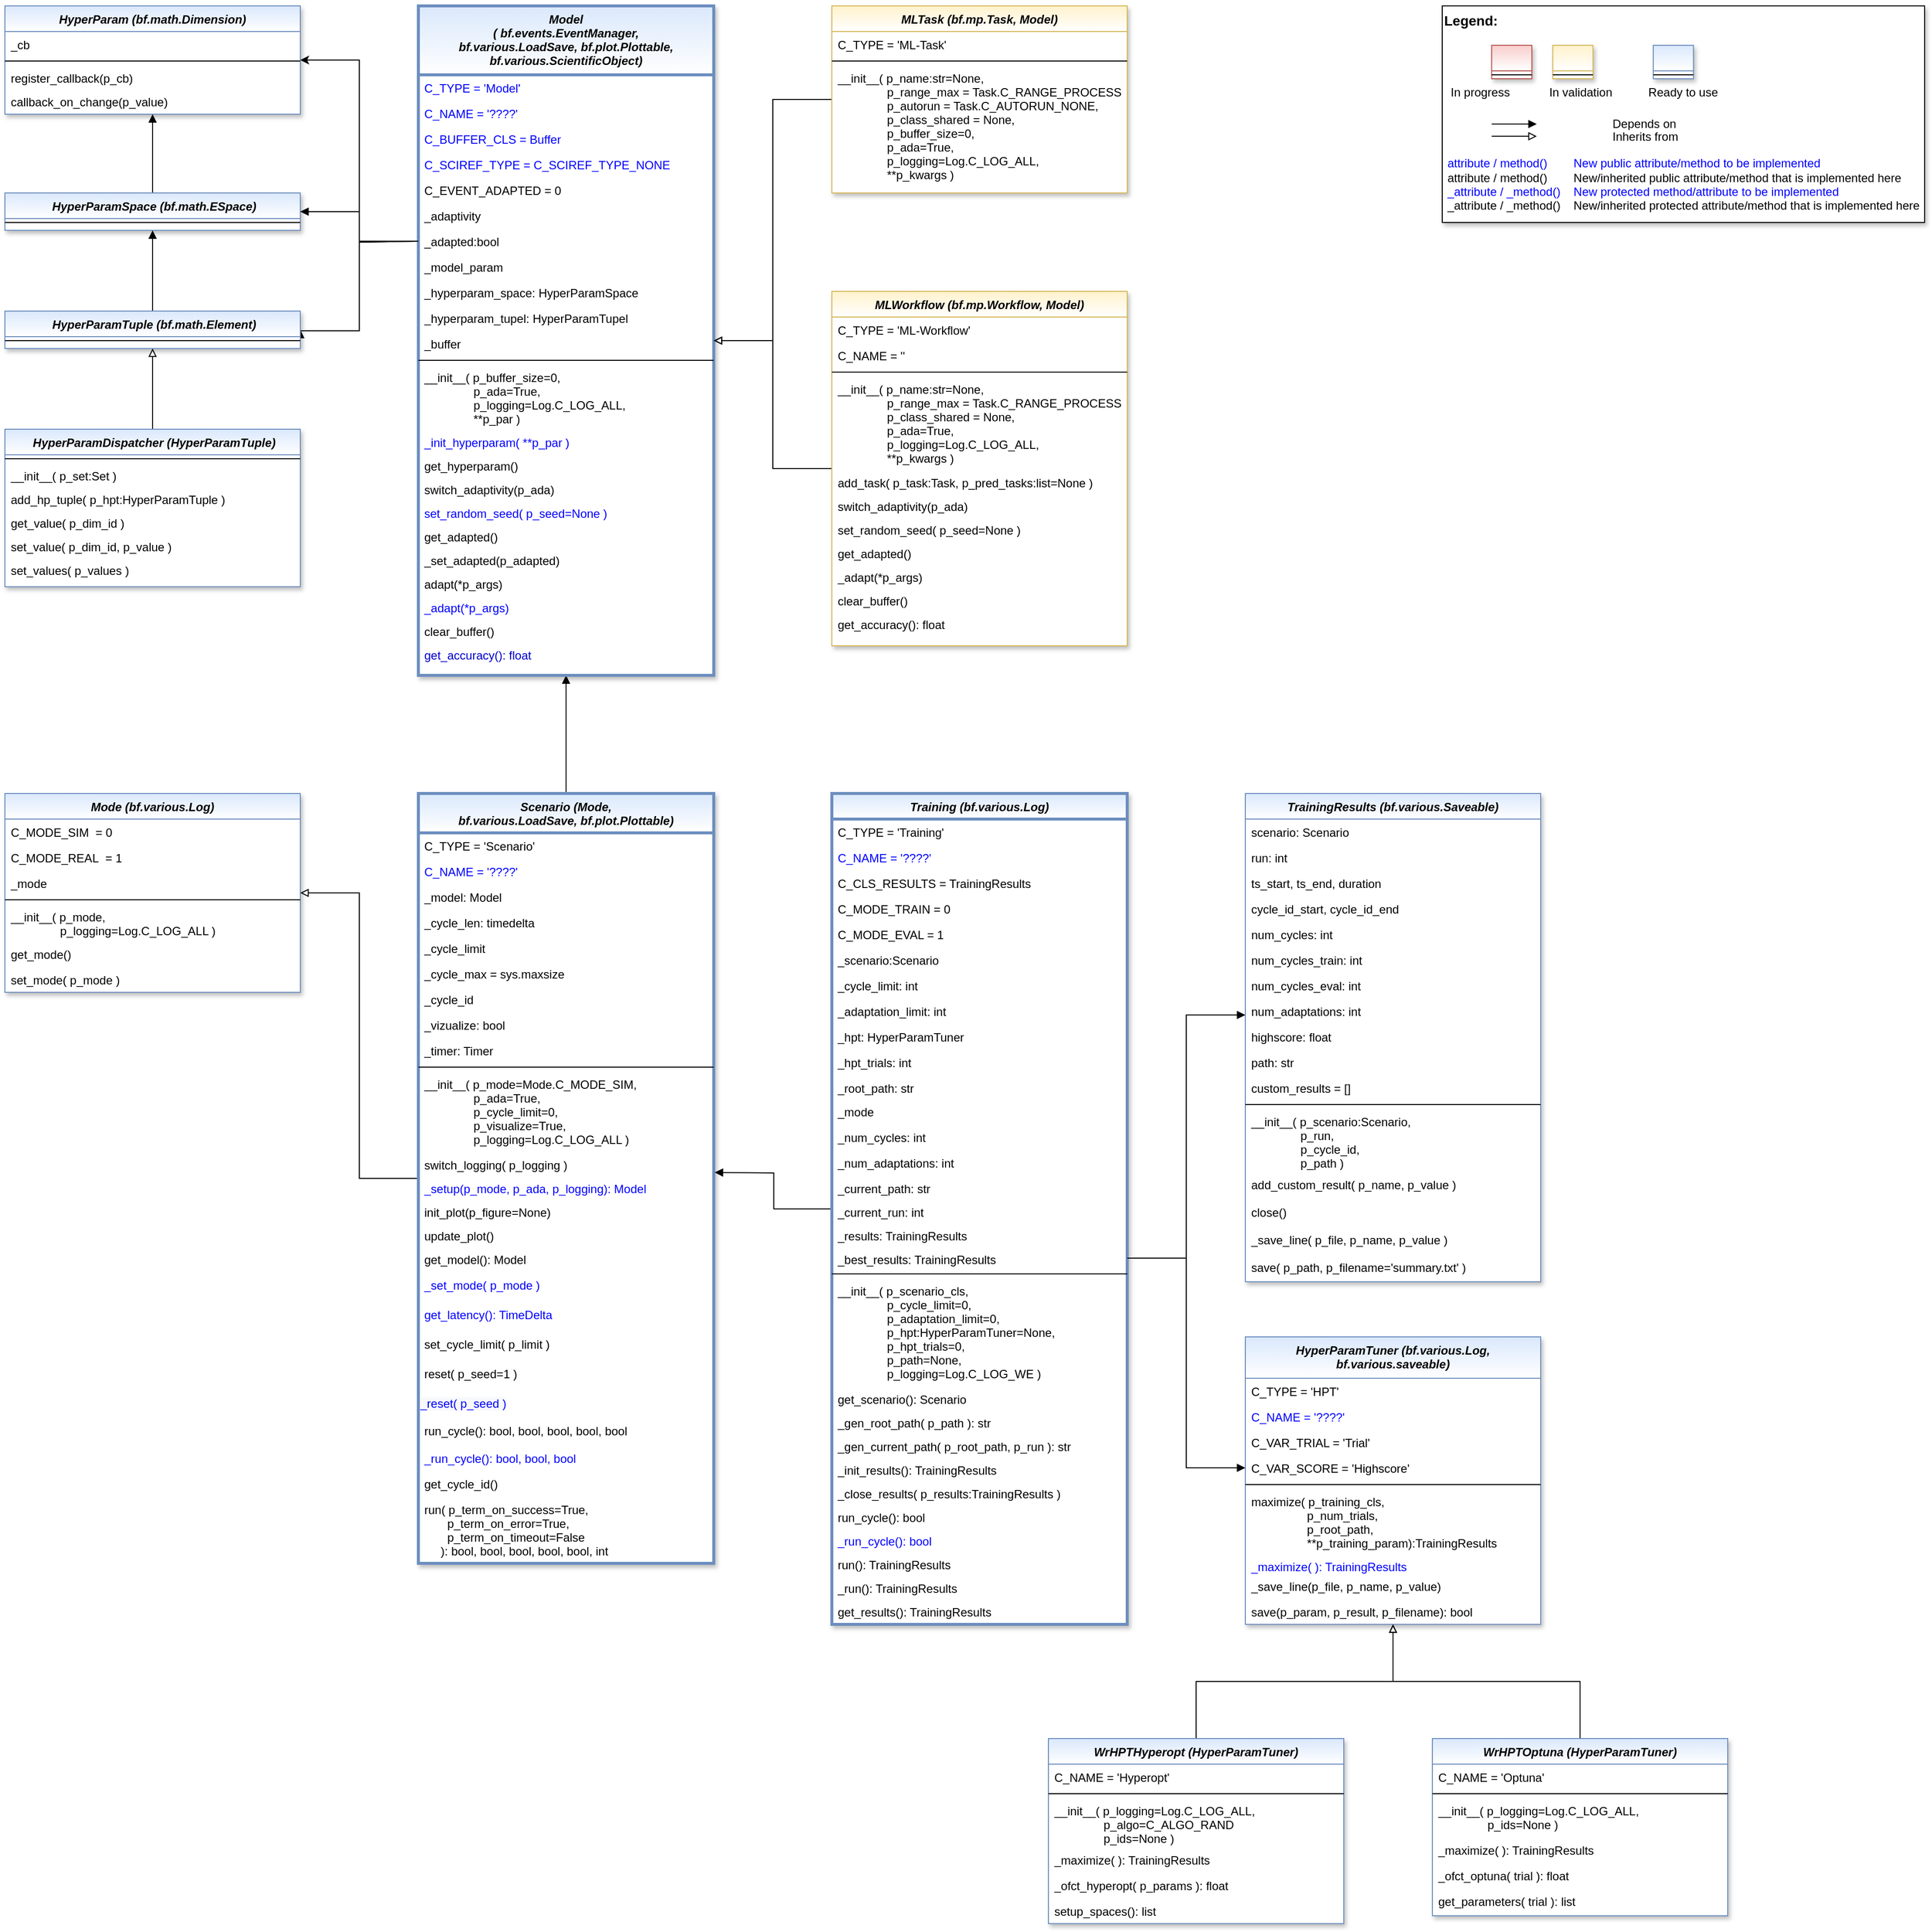 <mxfile version="20.2.8" type="device"><diagram id="C5RBs43oDa-KdzZeNtuy" name="Page-1"><mxGraphModel dx="2810" dy="1265" grid="1" gridSize="10" guides="1" tooltips="1" connect="1" arrows="1" fold="1" page="1" pageScale="1" pageWidth="2336" pageHeight="1654" math="0" shadow="0"><root><mxCell id="WIyWlLk6GJQsqaUBKTNV-0"/><mxCell id="WIyWlLk6GJQsqaUBKTNV-1" parent="WIyWlLk6GJQsqaUBKTNV-0"/><mxCell id="dl7jBH0QpKdt2L9IKGmV-5" style="edgeStyle=orthogonalEdgeStyle;rounded=0;orthogonalLoop=1;jettySize=auto;html=1;endArrow=block;endFill=1;exitX=0;exitY=0.5;exitDx=0;exitDy=0;entryX=1;entryY=0.5;entryDx=0;entryDy=0;" parent="WIyWlLk6GJQsqaUBKTNV-1" source="fD5zGYF9S6ogF95RKltL-0" target="O5edXU6aJBqtr2ZKTVR7-29" edge="1"><mxGeometry relative="1" as="geometry"><mxPoint x="400" y="250" as="sourcePoint"/><Array as="points"><mxPoint x="460" y="280"/><mxPoint x="400" y="280"/><mxPoint x="400" y="370"/></Array></mxGeometry></mxCell><mxCell id="O5edXU6aJBqtr2ZKTVR7-0" value="HyperParam (bf.math.Dimension)" style="swimlane;fontStyle=3;align=center;verticalAlign=top;childLayout=stackLayout;horizontal=1;startSize=26;horizontalStack=0;resizeParent=1;resizeLast=0;collapsible=1;marginBottom=0;rounded=0;shadow=1;strokeWidth=1;fillColor=#dae8fc;strokeColor=#6c8ebf;gradientColor=#ffffff;swimlaneFillColor=#ffffff;" parent="WIyWlLk6GJQsqaUBKTNV-1" vertex="1"><mxGeometry x="40" y="40" width="300" height="110" as="geometry"><mxRectangle x="230" y="140" width="160" height="26" as="alternateBounds"/></mxGeometry></mxCell><mxCell id="O5edXU6aJBqtr2ZKTVR7-24" value="_cb" style="text;align=left;verticalAlign=top;spacingLeft=4;spacingRight=4;overflow=hidden;rotatable=0;points=[[0,0.5],[1,0.5]];portConstraint=eastwest;" parent="O5edXU6aJBqtr2ZKTVR7-0" vertex="1"><mxGeometry y="26" width="300" height="26" as="geometry"/></mxCell><mxCell id="O5edXU6aJBqtr2ZKTVR7-4" value="" style="line;html=1;strokeWidth=1;align=left;verticalAlign=middle;spacingTop=-1;spacingLeft=3;spacingRight=3;rotatable=0;labelPosition=right;points=[];portConstraint=eastwest;" parent="O5edXU6aJBqtr2ZKTVR7-0" vertex="1"><mxGeometry y="52" width="300" height="8" as="geometry"/></mxCell><mxCell id="O5edXU6aJBqtr2ZKTVR7-25" value="register_callback(p_cb)" style="text;align=left;verticalAlign=top;spacingLeft=4;spacingRight=4;overflow=hidden;rotatable=0;points=[[0,0.5],[1,0.5]];portConstraint=eastwest;" parent="O5edXU6aJBqtr2ZKTVR7-0" vertex="1"><mxGeometry y="60" width="300" height="24" as="geometry"/></mxCell><mxCell id="O5edXU6aJBqtr2ZKTVR7-26" value="callback_on_change(p_value)" style="text;align=left;verticalAlign=top;spacingLeft=4;spacingRight=4;overflow=hidden;rotatable=0;points=[[0,0.5],[1,0.5]];portConstraint=eastwest;" parent="O5edXU6aJBqtr2ZKTVR7-0" vertex="1"><mxGeometry y="84" width="300" height="24" as="geometry"/></mxCell><mxCell id="O5edXU6aJBqtr2ZKTVR7-9" style="edgeStyle=orthogonalEdgeStyle;rounded=0;orthogonalLoop=1;jettySize=auto;html=1;endArrow=block;endFill=1;fontColor=#0000FF;" parent="WIyWlLk6GJQsqaUBKTNV-1" source="O5edXU6aJBqtr2ZKTVR7-10" target="O5edXU6aJBqtr2ZKTVR7-0" edge="1"><mxGeometry relative="1" as="geometry"/></mxCell><mxCell id="O5edXU6aJBqtr2ZKTVR7-10" value=" HyperParamSpace (bf.math.ESpace)" style="swimlane;fontStyle=3;align=center;verticalAlign=top;childLayout=stackLayout;horizontal=1;startSize=26;horizontalStack=0;resizeParent=1;resizeLast=0;collapsible=1;marginBottom=0;rounded=0;shadow=1;strokeWidth=1;fillColor=#dae8fc;strokeColor=#6c8ebf;gradientColor=#ffffff;swimlaneFillColor=#ffffff;" parent="WIyWlLk6GJQsqaUBKTNV-1" vertex="1"><mxGeometry x="40" y="230" width="300" height="38" as="geometry"><mxRectangle x="230" y="140" width="160" height="26" as="alternateBounds"/></mxGeometry></mxCell><mxCell id="O5edXU6aJBqtr2ZKTVR7-12" value="" style="line;html=1;strokeWidth=1;align=left;verticalAlign=middle;spacingTop=-1;spacingLeft=3;spacingRight=3;rotatable=0;labelPosition=right;points=[];portConstraint=eastwest;" parent="O5edXU6aJBqtr2ZKTVR7-10" vertex="1"><mxGeometry y="26" width="300" height="8" as="geometry"/></mxCell><mxCell id="O5edXU6aJBqtr2ZKTVR7-31" style="edgeStyle=orthogonalEdgeStyle;rounded=0;orthogonalLoop=1;jettySize=auto;html=1;endArrow=block;endFill=1;" parent="WIyWlLk6GJQsqaUBKTNV-1" source="O5edXU6aJBqtr2ZKTVR7-29" target="O5edXU6aJBqtr2ZKTVR7-10" edge="1"><mxGeometry relative="1" as="geometry"/></mxCell><mxCell id="O5edXU6aJBqtr2ZKTVR7-29" value=" HyperParamTuple (bf.math.Element)" style="swimlane;fontStyle=3;align=center;verticalAlign=top;childLayout=stackLayout;horizontal=1;startSize=26;horizontalStack=0;resizeParent=1;resizeLast=0;collapsible=1;marginBottom=0;rounded=0;shadow=1;strokeWidth=1;fillColor=#dae8fc;strokeColor=#6c8ebf;gradientColor=#ffffff;swimlaneFillColor=#ffffff;" parent="WIyWlLk6GJQsqaUBKTNV-1" vertex="1"><mxGeometry x="40" y="350" width="300" height="38" as="geometry"><mxRectangle x="230" y="140" width="160" height="26" as="alternateBounds"/></mxGeometry></mxCell><mxCell id="O5edXU6aJBqtr2ZKTVR7-30" value="" style="line;html=1;strokeWidth=1;align=left;verticalAlign=middle;spacingTop=-1;spacingLeft=3;spacingRight=3;rotatable=0;labelPosition=right;points=[];portConstraint=eastwest;" parent="O5edXU6aJBqtr2ZKTVR7-29" vertex="1"><mxGeometry y="26" width="300" height="8" as="geometry"/></mxCell><mxCell id="UP2SmdmnmiDTw7j5yn1o-6" value="TrainingResults (bf.various.Saveable)" style="swimlane;fontStyle=3;align=center;verticalAlign=top;childLayout=stackLayout;horizontal=1;startSize=26;horizontalStack=0;resizeParent=1;resizeLast=0;collapsible=1;marginBottom=0;rounded=0;shadow=1;strokeWidth=1;fillColor=#dae8fc;strokeColor=#6c8ebf;gradientColor=#ffffff;swimlaneFillColor=#ffffff;" parent="WIyWlLk6GJQsqaUBKTNV-1" vertex="1"><mxGeometry x="1300" y="840" width="300" height="496" as="geometry"><mxRectangle x="230" y="140" width="160" height="26" as="alternateBounds"/></mxGeometry></mxCell><mxCell id="UP2SmdmnmiDTw7j5yn1o-34" value="scenario: Scenario" style="text;align=left;verticalAlign=top;spacingLeft=4;spacingRight=4;overflow=hidden;rotatable=0;points=[[0,0.5],[1,0.5]];portConstraint=eastwest;" parent="UP2SmdmnmiDTw7j5yn1o-6" vertex="1"><mxGeometry y="26" width="300" height="26" as="geometry"/></mxCell><mxCell id="PYtmdeU6_NjjEdoNpoMM-18" value="run: int" style="text;align=left;verticalAlign=top;spacingLeft=4;spacingRight=4;overflow=hidden;rotatable=0;points=[[0,0.5],[1,0.5]];portConstraint=eastwest;" parent="UP2SmdmnmiDTw7j5yn1o-6" vertex="1"><mxGeometry y="52" width="300" height="26" as="geometry"/></mxCell><mxCell id="UP2SmdmnmiDTw7j5yn1o-8" value="ts_start, ts_end, duration" style="text;align=left;verticalAlign=top;spacingLeft=4;spacingRight=4;overflow=hidden;rotatable=0;points=[[0,0.5],[1,0.5]];portConstraint=eastwest;" parent="UP2SmdmnmiDTw7j5yn1o-6" vertex="1"><mxGeometry y="78" width="300" height="26" as="geometry"/></mxCell><mxCell id="UP2SmdmnmiDTw7j5yn1o-9" value="cycle_id_start, cycle_id_end" style="text;align=left;verticalAlign=top;spacingLeft=4;spacingRight=4;overflow=hidden;rotatable=0;points=[[0,0.5],[1,0.5]];portConstraint=eastwest;" parent="UP2SmdmnmiDTw7j5yn1o-6" vertex="1"><mxGeometry y="104" width="300" height="26" as="geometry"/></mxCell><mxCell id="xcaQaqvuv9AdEiCgPE8b-4" value="num_cycles: int" style="text;align=left;verticalAlign=top;spacingLeft=4;spacingRight=4;overflow=hidden;rotatable=0;points=[[0,0.5],[1,0.5]];portConstraint=eastwest;" parent="UP2SmdmnmiDTw7j5yn1o-6" vertex="1"><mxGeometry y="130" width="300" height="26" as="geometry"/></mxCell><mxCell id="__xDNqv_vZQiCEkt3bh0-3" value="num_cycles_train: int" style="text;align=left;verticalAlign=top;spacingLeft=4;spacingRight=4;overflow=hidden;rotatable=0;points=[[0,0.5],[1,0.5]];portConstraint=eastwest;" parent="UP2SmdmnmiDTw7j5yn1o-6" vertex="1"><mxGeometry y="156" width="300" height="26" as="geometry"/></mxCell><mxCell id="xcaQaqvuv9AdEiCgPE8b-3" value="num_cycles_eval: int" style="text;align=left;verticalAlign=top;spacingLeft=4;spacingRight=4;overflow=hidden;rotatable=0;points=[[0,0.5],[1,0.5]];portConstraint=eastwest;" parent="UP2SmdmnmiDTw7j5yn1o-6" vertex="1"><mxGeometry y="182" width="300" height="26" as="geometry"/></mxCell><mxCell id="__xDNqv_vZQiCEkt3bh0-2" value="num_adaptations: int" style="text;align=left;verticalAlign=top;spacingLeft=4;spacingRight=4;overflow=hidden;rotatable=0;points=[[0,0.5],[1,0.5]];portConstraint=eastwest;" parent="UP2SmdmnmiDTw7j5yn1o-6" vertex="1"><mxGeometry y="208" width="300" height="26" as="geometry"/></mxCell><mxCell id="UP2SmdmnmiDTw7j5yn1o-15" value="highscore: float" style="text;align=left;verticalAlign=top;spacingLeft=4;spacingRight=4;overflow=hidden;rotatable=0;points=[[0,0.5],[1,0.5]];portConstraint=eastwest;" parent="UP2SmdmnmiDTw7j5yn1o-6" vertex="1"><mxGeometry y="234" width="300" height="26" as="geometry"/></mxCell><mxCell id="UP2SmdmnmiDTw7j5yn1o-39" value="path: str" style="text;align=left;verticalAlign=top;spacingLeft=4;spacingRight=4;overflow=hidden;rotatable=0;points=[[0,0.5],[1,0.5]];portConstraint=eastwest;" parent="UP2SmdmnmiDTw7j5yn1o-6" vertex="1"><mxGeometry y="260" width="300" height="26" as="geometry"/></mxCell><mxCell id="PYtmdeU6_NjjEdoNpoMM-24" value="custom_results = []" style="text;align=left;verticalAlign=top;spacingLeft=4;spacingRight=4;overflow=hidden;rotatable=0;points=[[0,0.5],[1,0.5]];portConstraint=eastwest;" parent="UP2SmdmnmiDTw7j5yn1o-6" vertex="1"><mxGeometry y="286" width="300" height="26" as="geometry"/></mxCell><mxCell id="UP2SmdmnmiDTw7j5yn1o-16" value="" style="line;html=1;strokeWidth=1;align=left;verticalAlign=middle;spacingTop=-1;spacingLeft=3;spacingRight=3;rotatable=0;labelPosition=right;points=[];portConstraint=eastwest;" parent="UP2SmdmnmiDTw7j5yn1o-6" vertex="1"><mxGeometry y="312" width="300" height="8" as="geometry"/></mxCell><mxCell id="UP2SmdmnmiDTw7j5yn1o-17" value="__init__( p_scenario:Scenario, &#10;               p_run,&#10;               p_cycle_id,&#10;               p_path )" style="text;align=left;verticalAlign=top;spacingLeft=4;spacingRight=4;overflow=hidden;rotatable=0;points=[[0,0.5],[1,0.5]];portConstraint=eastwest;" parent="UP2SmdmnmiDTw7j5yn1o-6" vertex="1"><mxGeometry y="320" width="300" height="64" as="geometry"/></mxCell><mxCell id="PYtmdeU6_NjjEdoNpoMM-25" value="add_custom_result( p_name, p_value )" style="text;align=left;verticalAlign=top;spacingLeft=4;spacingRight=4;overflow=hidden;rotatable=0;points=[[0,0.5],[1,0.5]];portConstraint=eastwest;" parent="UP2SmdmnmiDTw7j5yn1o-6" vertex="1"><mxGeometry y="384" width="300" height="28" as="geometry"/></mxCell><mxCell id="PYtmdeU6_NjjEdoNpoMM-23" value="close()" style="text;align=left;verticalAlign=top;spacingLeft=4;spacingRight=4;overflow=hidden;rotatable=0;points=[[0,0.5],[1,0.5]];portConstraint=eastwest;" parent="UP2SmdmnmiDTw7j5yn1o-6" vertex="1"><mxGeometry y="412" width="300" height="28" as="geometry"/></mxCell><mxCell id="PYtmdeU6_NjjEdoNpoMM-27" value="_save_line( p_file, p_name, p_value )" style="text;align=left;verticalAlign=top;spacingLeft=4;spacingRight=4;overflow=hidden;rotatable=0;points=[[0,0.5],[1,0.5]];portConstraint=eastwest;" parent="UP2SmdmnmiDTw7j5yn1o-6" vertex="1"><mxGeometry y="440" width="300" height="28" as="geometry"/></mxCell><mxCell id="PYtmdeU6_NjjEdoNpoMM-26" value="save( p_path, p_filename='summary.txt' )" style="text;align=left;verticalAlign=top;spacingLeft=4;spacingRight=4;overflow=hidden;rotatable=0;points=[[0,0.5],[1,0.5]];portConstraint=eastwest;" parent="UP2SmdmnmiDTw7j5yn1o-6" vertex="1"><mxGeometry y="468" width="300" height="28" as="geometry"/></mxCell><mxCell id="UP2SmdmnmiDTw7j5yn1o-40" value="HyperParamTuner (bf.various.Log,&#10;bf.various.saveable)" style="swimlane;fontStyle=3;align=center;verticalAlign=top;childLayout=stackLayout;horizontal=1;startSize=42;horizontalStack=0;resizeParent=1;resizeLast=0;collapsible=1;marginBottom=0;rounded=0;shadow=1;strokeWidth=1;fillColor=#dae8fc;strokeColor=#6c8ebf;swimlaneFillColor=#ffffff;gradientColor=#ffffff;" parent="WIyWlLk6GJQsqaUBKTNV-1" vertex="1"><mxGeometry x="1300" y="1392" width="300" height="292" as="geometry"><mxRectangle x="230" y="140" width="160" height="26" as="alternateBounds"/></mxGeometry></mxCell><mxCell id="UP2SmdmnmiDTw7j5yn1o-60" value="C_TYPE = 'HPT'" style="text;align=left;verticalAlign=top;spacingLeft=4;spacingRight=4;overflow=hidden;rotatable=0;points=[[0,0.5],[1,0.5]];portConstraint=eastwest;" parent="UP2SmdmnmiDTw7j5yn1o-40" vertex="1"><mxGeometry y="42" width="300" height="26" as="geometry"/></mxCell><mxCell id="FmXNCEUKpYJ3uv0xe9kV-7" value="C_NAME = '????'" style="text;align=left;verticalAlign=top;spacingLeft=4;spacingRight=4;overflow=hidden;rotatable=0;points=[[0,0.5],[1,0.5]];portConstraint=eastwest;fontColor=#0000FF;" parent="UP2SmdmnmiDTw7j5yn1o-40" vertex="1"><mxGeometry y="68" width="300" height="26" as="geometry"/></mxCell><mxCell id="FmXNCEUKpYJ3uv0xe9kV-6" value="C_VAR_TRIAL = 'Trial'" style="text;align=left;verticalAlign=top;spacingLeft=4;spacingRight=4;overflow=hidden;rotatable=0;points=[[0,0.5],[1,0.5]];portConstraint=eastwest;" parent="UP2SmdmnmiDTw7j5yn1o-40" vertex="1"><mxGeometry y="94" width="300" height="26" as="geometry"/></mxCell><mxCell id="UP2SmdmnmiDTw7j5yn1o-61" value="C_VAR_SCORE = 'Highscore'" style="text;align=left;verticalAlign=top;spacingLeft=4;spacingRight=4;overflow=hidden;rotatable=0;points=[[0,0.5],[1,0.5]];portConstraint=eastwest;fontColor=#000000;" parent="UP2SmdmnmiDTw7j5yn1o-40" vertex="1"><mxGeometry y="120" width="300" height="26" as="geometry"/></mxCell><mxCell id="UP2SmdmnmiDTw7j5yn1o-47" value="" style="line;html=1;strokeWidth=1;align=left;verticalAlign=middle;spacingTop=-1;spacingLeft=3;spacingRight=3;rotatable=0;labelPosition=right;points=[];portConstraint=eastwest;" parent="UP2SmdmnmiDTw7j5yn1o-40" vertex="1"><mxGeometry y="146" width="300" height="8" as="geometry"/></mxCell><mxCell id="UP2SmdmnmiDTw7j5yn1o-71" value="maximize( p_training_cls, &#10;                 p_num_trials, &#10;                 p_root_path,&#10;                 **p_training_param):TrainingResults" style="text;align=left;verticalAlign=top;spacingLeft=4;spacingRight=4;overflow=hidden;rotatable=0;points=[[0,0.5],[1,0.5]];portConstraint=eastwest;" parent="UP2SmdmnmiDTw7j5yn1o-40" vertex="1"><mxGeometry y="154" width="300" height="66" as="geometry"/></mxCell><mxCell id="dl7jBH0QpKdt2L9IKGmV-32" value="_maximize( ): TrainingResults" style="text;align=left;verticalAlign=top;spacingLeft=4;spacingRight=4;overflow=hidden;rotatable=0;points=[[0,0.5],[1,0.5]];portConstraint=eastwest;fontColor=#0000FF;" parent="UP2SmdmnmiDTw7j5yn1o-40" vertex="1"><mxGeometry y="220" width="300" height="20" as="geometry"/></mxCell><mxCell id="FmXNCEUKpYJ3uv0xe9kV-10" value="_save_line(p_file, p_name, p_value)" style="text;align=left;verticalAlign=top;spacingLeft=4;spacingRight=4;overflow=hidden;rotatable=0;points=[[0,0.5],[1,0.5]];portConstraint=eastwest;" parent="UP2SmdmnmiDTw7j5yn1o-40" vertex="1"><mxGeometry y="240" width="300" height="26" as="geometry"/></mxCell><mxCell id="FmXNCEUKpYJ3uv0xe9kV-11" value="save(p_param, p_result, p_filename): bool" style="text;align=left;verticalAlign=top;spacingLeft=4;spacingRight=4;overflow=hidden;rotatable=0;points=[[0,0.5],[1,0.5]];portConstraint=eastwest;" parent="UP2SmdmnmiDTw7j5yn1o-40" vertex="1"><mxGeometry y="266" width="300" height="26" as="geometry"/></mxCell><mxCell id="UP2SmdmnmiDTw7j5yn1o-59" style="edgeStyle=orthogonalEdgeStyle;rounded=0;orthogonalLoop=1;jettySize=auto;html=1;fontColor=#000000;endArrow=block;endFill=0;exitX=0.5;exitY=0;exitDx=0;exitDy=0;" parent="WIyWlLk6GJQsqaUBKTNV-1" source="UP2SmdmnmiDTw7j5yn1o-50" target="UP2SmdmnmiDTw7j5yn1o-40" edge="1"><mxGeometry relative="1" as="geometry"><Array as="points"/></mxGeometry></mxCell><mxCell id="UP2SmdmnmiDTw7j5yn1o-50" value="WrHPTOptuna (HyperParamTuner)" style="swimlane;fontStyle=3;align=center;verticalAlign=top;childLayout=stackLayout;horizontal=1;startSize=26;horizontalStack=0;resizeParent=1;resizeLast=0;collapsible=1;marginBottom=0;rounded=0;shadow=1;strokeWidth=1;fillColor=#dae8fc;strokeColor=#6c8ebf;swimlaneFillColor=#ffffff;gradientColor=#ffffff;" parent="WIyWlLk6GJQsqaUBKTNV-1" vertex="1"><mxGeometry x="1490" y="1800" width="300" height="180" as="geometry"><mxRectangle x="230" y="140" width="160" height="26" as="alternateBounds"/></mxGeometry></mxCell><mxCell id="UP2SmdmnmiDTw7j5yn1o-62" value="C_NAME = 'Optuna'" style="text;align=left;verticalAlign=top;spacingLeft=4;spacingRight=4;overflow=hidden;rotatable=0;points=[[0,0.5],[1,0.5]];portConstraint=eastwest;" parent="UP2SmdmnmiDTw7j5yn1o-50" vertex="1"><mxGeometry y="26" width="300" height="26" as="geometry"/></mxCell><mxCell id="UP2SmdmnmiDTw7j5yn1o-57" value="" style="line;html=1;strokeWidth=1;align=left;verticalAlign=middle;spacingTop=-1;spacingLeft=3;spacingRight=3;rotatable=0;labelPosition=right;points=[];portConstraint=eastwest;" parent="UP2SmdmnmiDTw7j5yn1o-50" vertex="1"><mxGeometry y="52" width="300" height="8" as="geometry"/></mxCell><mxCell id="FmXNCEUKpYJ3uv0xe9kV-2" value="__init__( p_logging=Log.C_LOG_ALL,&#10;               p_ids=None )" style="text;align=left;verticalAlign=top;spacingLeft=4;spacingRight=4;overflow=hidden;rotatable=0;points=[[0,0.5],[1,0.5]];portConstraint=eastwest;" parent="UP2SmdmnmiDTw7j5yn1o-50" vertex="1"><mxGeometry y="60" width="300" height="40" as="geometry"/></mxCell><mxCell id="dl7jBH0QpKdt2L9IKGmV-33" value="_maximize( ): TrainingResults" style="text;align=left;verticalAlign=top;spacingLeft=4;spacingRight=4;overflow=hidden;rotatable=0;points=[[0,0.5],[1,0.5]];portConstraint=eastwest;" parent="UP2SmdmnmiDTw7j5yn1o-50" vertex="1"><mxGeometry y="100" width="300" height="26" as="geometry"/></mxCell><mxCell id="UP2SmdmnmiDTw7j5yn1o-74" value="_ofct_optuna( trial ): float" style="text;align=left;verticalAlign=top;spacingLeft=4;spacingRight=4;overflow=hidden;rotatable=0;points=[[0,0.5],[1,0.5]];portConstraint=eastwest;" parent="UP2SmdmnmiDTw7j5yn1o-50" vertex="1"><mxGeometry y="126" width="300" height="26" as="geometry"/></mxCell><mxCell id="FmXNCEUKpYJ3uv0xe9kV-3" value="get_parameters( trial ): list" style="text;align=left;verticalAlign=top;spacingLeft=4;spacingRight=4;overflow=hidden;rotatable=0;points=[[0,0.5],[1,0.5]];portConstraint=eastwest;" parent="UP2SmdmnmiDTw7j5yn1o-50" vertex="1"><mxGeometry y="152" width="300" height="26" as="geometry"/></mxCell><mxCell id="PYtmdeU6_NjjEdoNpoMM-35" style="edgeStyle=orthogonalEdgeStyle;rounded=0;orthogonalLoop=1;jettySize=auto;html=1;fontColor=#000000;exitX=0.5;exitY=0;exitDx=0;exitDy=0;endArrow=block;endFill=0;" parent="WIyWlLk6GJQsqaUBKTNV-1" source="UP2SmdmnmiDTw7j5yn1o-67" target="UP2SmdmnmiDTw7j5yn1o-40" edge="1"><mxGeometry relative="1" as="geometry"/></mxCell><mxCell id="UP2SmdmnmiDTw7j5yn1o-67" value="WrHPTHyperopt (HyperParamTuner)" style="swimlane;fontStyle=3;align=center;verticalAlign=top;childLayout=stackLayout;horizontal=1;startSize=26;horizontalStack=0;resizeParent=1;resizeLast=0;collapsible=1;marginBottom=0;rounded=0;shadow=1;strokeWidth=1;fillColor=#dae8fc;strokeColor=#6c8ebf;swimlaneFillColor=#ffffff;gradientColor=#ffffff;" parent="WIyWlLk6GJQsqaUBKTNV-1" vertex="1"><mxGeometry x="1100" y="1800" width="300" height="188" as="geometry"><mxRectangle x="230" y="140" width="160" height="26" as="alternateBounds"/></mxGeometry></mxCell><mxCell id="UP2SmdmnmiDTw7j5yn1o-68" value="C_NAME = 'Hyperopt'" style="text;align=left;verticalAlign=top;spacingLeft=4;spacingRight=4;overflow=hidden;rotatable=0;points=[[0,0.5],[1,0.5]];portConstraint=eastwest;" parent="UP2SmdmnmiDTw7j5yn1o-67" vertex="1"><mxGeometry y="26" width="300" height="26" as="geometry"/></mxCell><mxCell id="UP2SmdmnmiDTw7j5yn1o-69" value="" style="line;html=1;strokeWidth=1;align=left;verticalAlign=middle;spacingTop=-1;spacingLeft=3;spacingRight=3;rotatable=0;labelPosition=right;points=[];portConstraint=eastwest;" parent="UP2SmdmnmiDTw7j5yn1o-67" vertex="1"><mxGeometry y="52" width="300" height="8" as="geometry"/></mxCell><mxCell id="FmXNCEUKpYJ3uv0xe9kV-4" value="__init__( p_logging=Log.C_LOG_ALL,&#10;               p_algo=C_ALGO_RAND&#10;               p_ids=None )" style="text;align=left;verticalAlign=top;spacingLeft=4;spacingRight=4;overflow=hidden;rotatable=0;points=[[0,0.5],[1,0.5]];portConstraint=eastwest;" parent="UP2SmdmnmiDTw7j5yn1o-67" vertex="1"><mxGeometry y="60" width="300" height="50" as="geometry"/></mxCell><mxCell id="UP2SmdmnmiDTw7j5yn1o-75" value="_maximize( ): TrainingResults" style="text;align=left;verticalAlign=top;spacingLeft=4;spacingRight=4;overflow=hidden;rotatable=0;points=[[0,0.5],[1,0.5]];portConstraint=eastwest;" parent="UP2SmdmnmiDTw7j5yn1o-67" vertex="1"><mxGeometry y="110" width="300" height="26" as="geometry"/></mxCell><mxCell id="UP2SmdmnmiDTw7j5yn1o-76" value="_ofct_hyperopt( p_params ): float" style="text;align=left;verticalAlign=top;spacingLeft=4;spacingRight=4;overflow=hidden;rotatable=0;points=[[0,0.5],[1,0.5]];portConstraint=eastwest;" parent="UP2SmdmnmiDTw7j5yn1o-67" vertex="1"><mxGeometry y="136" width="300" height="26" as="geometry"/></mxCell><mxCell id="FmXNCEUKpYJ3uv0xe9kV-5" value="setup_spaces(): list" style="text;align=left;verticalAlign=top;spacingLeft=4;spacingRight=4;overflow=hidden;rotatable=0;points=[[0,0.5],[1,0.5]];portConstraint=eastwest;" parent="UP2SmdmnmiDTw7j5yn1o-67" vertex="1"><mxGeometry y="162" width="300" height="26" as="geometry"/></mxCell><mxCell id="dl7jBH0QpKdt2L9IKGmV-13" value="Mode (bf.various.Log)" style="swimlane;fontStyle=3;align=center;verticalAlign=top;childLayout=stackLayout;horizontal=1;startSize=26;horizontalStack=0;resizeParent=1;resizeLast=0;collapsible=1;marginBottom=0;rounded=0;shadow=1;strokeWidth=1;fillColor=#dae8fc;strokeColor=#6c8ebf;gradientColor=#ffffff;swimlaneFillColor=#ffffff;" parent="WIyWlLk6GJQsqaUBKTNV-1" vertex="1"><mxGeometry x="40" y="840" width="300" height="202" as="geometry"><mxRectangle x="230" y="140" width="160" height="26" as="alternateBounds"/></mxGeometry></mxCell><mxCell id="dl7jBH0QpKdt2L9IKGmV-24" value="C_MODE_SIM  = 0" style="text;align=left;verticalAlign=top;spacingLeft=4;spacingRight=4;overflow=hidden;rotatable=0;points=[[0,0.5],[1,0.5]];portConstraint=eastwest;" parent="dl7jBH0QpKdt2L9IKGmV-13" vertex="1"><mxGeometry y="26" width="300" height="26" as="geometry"/></mxCell><mxCell id="dl7jBH0QpKdt2L9IKGmV-25" value="C_MODE_REAL  = 1" style="text;align=left;verticalAlign=top;spacingLeft=4;spacingRight=4;overflow=hidden;rotatable=0;points=[[0,0.5],[1,0.5]];portConstraint=eastwest;" parent="dl7jBH0QpKdt2L9IKGmV-13" vertex="1"><mxGeometry y="52" width="300" height="26" as="geometry"/></mxCell><mxCell id="dl7jBH0QpKdt2L9IKGmV-14" value="_mode" style="text;align=left;verticalAlign=top;spacingLeft=4;spacingRight=4;overflow=hidden;rotatable=0;points=[[0,0.5],[1,0.5]];portConstraint=eastwest;" parent="dl7jBH0QpKdt2L9IKGmV-13" vertex="1"><mxGeometry y="78" width="300" height="26" as="geometry"/></mxCell><mxCell id="dl7jBH0QpKdt2L9IKGmV-20" value="" style="line;html=1;strokeWidth=1;align=left;verticalAlign=middle;spacingTop=-1;spacingLeft=3;spacingRight=3;rotatable=0;labelPosition=right;points=[];portConstraint=eastwest;" parent="dl7jBH0QpKdt2L9IKGmV-13" vertex="1"><mxGeometry y="104" width="300" height="8" as="geometry"/></mxCell><mxCell id="dl7jBH0QpKdt2L9IKGmV-21" value="__init__( p_mode, &#10;               p_logging=Log.C_LOG_ALL )&#10;" style="text;align=left;verticalAlign=top;spacingLeft=4;spacingRight=4;overflow=hidden;rotatable=0;points=[[0,0.5],[1,0.5]];portConstraint=eastwest;" parent="dl7jBH0QpKdt2L9IKGmV-13" vertex="1"><mxGeometry y="112" width="300" height="38" as="geometry"/></mxCell><mxCell id="dl7jBH0QpKdt2L9IKGmV-22" value="get_mode()" style="text;align=left;verticalAlign=top;spacingLeft=4;spacingRight=4;overflow=hidden;rotatable=0;points=[[0,0.5],[1,0.5]];portConstraint=eastwest;" parent="dl7jBH0QpKdt2L9IKGmV-13" vertex="1"><mxGeometry y="150" width="300" height="26" as="geometry"/></mxCell><mxCell id="dl7jBH0QpKdt2L9IKGmV-23" value="set_mode( p_mode )" style="text;align=left;verticalAlign=top;spacingLeft=4;spacingRight=4;overflow=hidden;rotatable=0;points=[[0,0.5],[1,0.5]];portConstraint=eastwest;" parent="dl7jBH0QpKdt2L9IKGmV-13" vertex="1"><mxGeometry y="176" width="300" height="24" as="geometry"/></mxCell><mxCell id="__xDNqv_vZQiCEkt3bh0-9" style="edgeStyle=orthogonalEdgeStyle;rounded=0;orthogonalLoop=1;jettySize=auto;html=1;endArrow=block;endFill=0;" parent="WIyWlLk6GJQsqaUBKTNV-1" source="UP2SmdmnmiDTw7j5yn1o-20" target="dl7jBH0QpKdt2L9IKGmV-13" edge="1"><mxGeometry relative="1" as="geometry"/></mxCell><mxCell id="__xDNqv_vZQiCEkt3bh0-10" style="edgeStyle=orthogonalEdgeStyle;rounded=0;orthogonalLoop=1;jettySize=auto;html=1;endArrow=block;endFill=1;exitX=0.5;exitY=0;exitDx=0;exitDy=0;" parent="WIyWlLk6GJQsqaUBKTNV-1" source="UP2SmdmnmiDTw7j5yn1o-20" target="ZXzUqIAL4igxPkpYoOi9-0" edge="1"><mxGeometry relative="1" as="geometry"/></mxCell><mxCell id="UP2SmdmnmiDTw7j5yn1o-20" value="Scenario (Mode, &#10;bf.various.LoadSave, bf.plot.Plottable)" style="swimlane;fontStyle=3;align=center;verticalAlign=top;childLayout=stackLayout;horizontal=1;startSize=40;horizontalStack=0;resizeParent=1;resizeLast=0;collapsible=1;marginBottom=0;rounded=0;shadow=1;strokeWidth=3;fillColor=#dae8fc;strokeColor=#6c8ebf;gradientColor=#ffffff;swimlaneFillColor=#ffffff;" parent="WIyWlLk6GJQsqaUBKTNV-1" vertex="1"><mxGeometry x="460" y="840" width="300" height="782" as="geometry"><mxRectangle x="230" y="140" width="160" height="26" as="alternateBounds"/></mxGeometry></mxCell><mxCell id="UP2SmdmnmiDTw7j5yn1o-27" value="C_TYPE = 'Scenario'" style="text;align=left;verticalAlign=top;spacingLeft=4;spacingRight=4;overflow=hidden;rotatable=0;points=[[0,0.5],[1,0.5]];portConstraint=eastwest;" parent="UP2SmdmnmiDTw7j5yn1o-20" vertex="1"><mxGeometry y="40" width="300" height="26" as="geometry"/></mxCell><mxCell id="UP2SmdmnmiDTw7j5yn1o-28" value="C_NAME = '????'" style="text;align=left;verticalAlign=top;spacingLeft=4;spacingRight=4;overflow=hidden;rotatable=0;points=[[0,0.5],[1,0.5]];portConstraint=eastwest;fontColor=#0000FF;" parent="UP2SmdmnmiDTw7j5yn1o-20" vertex="1"><mxGeometry y="66" width="300" height="26" as="geometry"/></mxCell><mxCell id="dl7jBH0QpKdt2L9IKGmV-12" value="_model: Model" style="text;align=left;verticalAlign=top;spacingLeft=4;spacingRight=4;overflow=hidden;rotatable=0;points=[[0,0.5],[1,0.5]];portConstraint=eastwest;" parent="UP2SmdmnmiDTw7j5yn1o-20" vertex="1"><mxGeometry y="92" width="300" height="26" as="geometry"/></mxCell><mxCell id="f72OymnG5Jdyl8jaYfJm-2" value="_cycle_len: timedelta" style="text;align=left;verticalAlign=top;spacingLeft=4;spacingRight=4;overflow=hidden;rotatable=0;points=[[0,0.5],[1,0.5]];portConstraint=eastwest;" parent="UP2SmdmnmiDTw7j5yn1o-20" vertex="1"><mxGeometry y="118" width="300" height="26" as="geometry"/></mxCell><mxCell id="f72OymnG5Jdyl8jaYfJm-3" value="_cycle_limit" style="text;align=left;verticalAlign=top;spacingLeft=4;spacingRight=4;overflow=hidden;rotatable=0;points=[[0,0.5],[1,0.5]];portConstraint=eastwest;" parent="UP2SmdmnmiDTw7j5yn1o-20" vertex="1"><mxGeometry y="144" width="300" height="26" as="geometry"/></mxCell><mxCell id="GVWxCdjZFcxz5yg6jZ50-12" value="_cycle_max = sys.maxsize" style="text;align=left;verticalAlign=top;spacingLeft=4;spacingRight=4;overflow=hidden;rotatable=0;points=[[0,0.5],[1,0.5]];portConstraint=eastwest;" parent="UP2SmdmnmiDTw7j5yn1o-20" vertex="1"><mxGeometry y="170" width="300" height="26" as="geometry"/></mxCell><mxCell id="GVWxCdjZFcxz5yg6jZ50-11" value="_cycle_id" style="text;align=left;verticalAlign=top;spacingLeft=4;spacingRight=4;overflow=hidden;rotatable=0;points=[[0,0.5],[1,0.5]];portConstraint=eastwest;" parent="UP2SmdmnmiDTw7j5yn1o-20" vertex="1"><mxGeometry y="196" width="300" height="26" as="geometry"/></mxCell><mxCell id="f72OymnG5Jdyl8jaYfJm-4" value="_vizualize: bool" style="text;align=left;verticalAlign=top;spacingLeft=4;spacingRight=4;overflow=hidden;rotatable=0;points=[[0,0.5],[1,0.5]];portConstraint=eastwest;" parent="UP2SmdmnmiDTw7j5yn1o-20" vertex="1"><mxGeometry y="222" width="300" height="26" as="geometry"/></mxCell><mxCell id="f72OymnG5Jdyl8jaYfJm-0" value="_timer: Timer" style="text;align=left;verticalAlign=top;spacingLeft=4;spacingRight=4;overflow=hidden;rotatable=0;points=[[0,0.5],[1,0.5]];portConstraint=eastwest;" parent="UP2SmdmnmiDTw7j5yn1o-20" vertex="1"><mxGeometry y="248" width="300" height="26" as="geometry"/></mxCell><mxCell id="UP2SmdmnmiDTw7j5yn1o-25" value="" style="line;html=1;strokeWidth=1;align=left;verticalAlign=middle;spacingTop=-1;spacingLeft=3;spacingRight=3;rotatable=0;labelPosition=right;points=[];portConstraint=eastwest;" parent="UP2SmdmnmiDTw7j5yn1o-20" vertex="1"><mxGeometry y="274" width="300" height="8" as="geometry"/></mxCell><mxCell id="f72OymnG5Jdyl8jaYfJm-5" value="__init__( p_mode=Mode.C_MODE_SIM,&#10;               p_ada=True, &#10;               p_cycle_limit=0,&#10;               p_visualize=True,&#10;               p_logging=Log.C_LOG_ALL )" style="text;align=left;verticalAlign=top;spacingLeft=4;spacingRight=4;overflow=hidden;rotatable=0;points=[[0,0.5],[1,0.5]];portConstraint=eastwest;" parent="UP2SmdmnmiDTw7j5yn1o-20" vertex="1"><mxGeometry y="282" width="300" height="82" as="geometry"/></mxCell><mxCell id="PYtmdeU6_NjjEdoNpoMM-0" value="switch_logging( p_logging )" style="text;align=left;verticalAlign=top;spacingLeft=4;spacingRight=4;overflow=hidden;rotatable=0;points=[[0,0.5],[1,0.5]];portConstraint=eastwest;" parent="UP2SmdmnmiDTw7j5yn1o-20" vertex="1"><mxGeometry y="364" width="300" height="24" as="geometry"/></mxCell><mxCell id="dl7jBH0QpKdt2L9IKGmV-11" value="_setup(p_mode, p_ada, p_logging): Model" style="text;align=left;verticalAlign=top;spacingLeft=4;spacingRight=4;overflow=hidden;rotatable=0;points=[[0,0.5],[1,0.5]];portConstraint=eastwest;fontColor=#0000FF;" parent="UP2SmdmnmiDTw7j5yn1o-20" vertex="1"><mxGeometry y="388" width="300" height="24" as="geometry"/></mxCell><mxCell id="GVWxCdjZFcxz5yg6jZ50-13" value="init_plot(p_figure=None)" style="text;align=left;verticalAlign=top;spacingLeft=4;spacingRight=4;overflow=hidden;rotatable=0;points=[[0,0.5],[1,0.5]];portConstraint=eastwest;" parent="UP2SmdmnmiDTw7j5yn1o-20" vertex="1"><mxGeometry y="412" width="300" height="24" as="geometry"/></mxCell><mxCell id="GVWxCdjZFcxz5yg6jZ50-16" value="update_plot()" style="text;align=left;verticalAlign=top;spacingLeft=4;spacingRight=4;overflow=hidden;rotatable=0;points=[[0,0.5],[1,0.5]];portConstraint=eastwest;" parent="UP2SmdmnmiDTw7j5yn1o-20" vertex="1"><mxGeometry y="436" width="300" height="24" as="geometry"/></mxCell><mxCell id="UP2SmdmnmiDTw7j5yn1o-37" value="get_model(): Model" style="text;align=left;verticalAlign=top;spacingLeft=4;spacingRight=4;overflow=hidden;rotatable=0;points=[[0,0.5],[1,0.5]];portConstraint=eastwest;" parent="UP2SmdmnmiDTw7j5yn1o-20" vertex="1"><mxGeometry y="460" width="300" height="26" as="geometry"/></mxCell><mxCell id="dl7jBH0QpKdt2L9IKGmV-27" value="_set_mode( p_mode )" style="text;align=left;verticalAlign=top;spacingLeft=4;spacingRight=4;overflow=hidden;rotatable=0;points=[[0,0.5],[1,0.5]];portConstraint=eastwest;fontColor=#0000FF;" parent="UP2SmdmnmiDTw7j5yn1o-20" vertex="1"><mxGeometry y="486" width="300" height="30" as="geometry"/></mxCell><mxCell id="f72OymnG5Jdyl8jaYfJm-1" value="get_latency(): TimeDelta" style="text;align=left;verticalAlign=top;spacingLeft=4;spacingRight=4;overflow=hidden;rotatable=0;points=[[0,0.5],[1,0.5]];portConstraint=eastwest;fontColor=#0000FF;" parent="UP2SmdmnmiDTw7j5yn1o-20" vertex="1"><mxGeometry y="516" width="300" height="30" as="geometry"/></mxCell><mxCell id="PYtmdeU6_NjjEdoNpoMM-30" value="set_cycle_limit( p_limit )" style="text;align=left;verticalAlign=top;spacingLeft=4;spacingRight=4;overflow=hidden;rotatable=0;points=[[0,0.5],[1,0.5]];portConstraint=eastwest;" parent="UP2SmdmnmiDTw7j5yn1o-20" vertex="1"><mxGeometry y="546" width="300" height="30" as="geometry"/></mxCell><mxCell id="UP2SmdmnmiDTw7j5yn1o-29" value="reset( p_seed=1 )" style="text;align=left;verticalAlign=top;spacingLeft=4;spacingRight=4;overflow=hidden;rotatable=0;points=[[0,0.5],[1,0.5]];portConstraint=eastwest;" parent="UP2SmdmnmiDTw7j5yn1o-20" vertex="1"><mxGeometry y="576" width="300" height="30" as="geometry"/></mxCell><mxCell id="dl7jBH0QpKdt2L9IKGmV-29" value="&lt;span style=&quot;color: rgb(0 , 0 , 255) ; font-family: &amp;#34;helvetica&amp;#34; ; font-size: 12px ; font-style: normal ; font-weight: 400 ; letter-spacing: normal ; text-align: left ; text-indent: 0px ; text-transform: none ; word-spacing: 0px ; background-color: rgb(248 , 249 , 250) ; display: inline ; float: none&quot;&gt;_reset( p_seed )&lt;/span&gt;" style="text;whiteSpace=wrap;html=1;fontColor=#000000;" parent="UP2SmdmnmiDTw7j5yn1o-20" vertex="1"><mxGeometry y="606" width="300" height="28" as="geometry"/></mxCell><mxCell id="dl7jBH0QpKdt2L9IKGmV-10" value="run_cycle(): bool, bool, bool, bool, bool" style="text;align=left;verticalAlign=top;spacingLeft=4;spacingRight=4;overflow=hidden;rotatable=0;points=[[0,0.5],[1,0.5]];portConstraint=eastwest;" parent="UP2SmdmnmiDTw7j5yn1o-20" vertex="1"><mxGeometry y="634" width="300" height="28" as="geometry"/></mxCell><mxCell id="dl7jBH0QpKdt2L9IKGmV-9" value="_run_cycle(): bool, bool, bool" style="text;align=left;verticalAlign=top;spacingLeft=4;spacingRight=4;overflow=hidden;rotatable=0;points=[[0,0.5],[1,0.5]];portConstraint=eastwest;fontColor=#0000FF;" parent="UP2SmdmnmiDTw7j5yn1o-20" vertex="1"><mxGeometry y="662" width="300" height="26" as="geometry"/></mxCell><mxCell id="PYtmdeU6_NjjEdoNpoMM-28" value="get_cycle_id()" style="text;align=left;verticalAlign=top;spacingLeft=4;spacingRight=4;overflow=hidden;rotatable=0;points=[[0,0.5],[1,0.5]];portConstraint=eastwest;" parent="UP2SmdmnmiDTw7j5yn1o-20" vertex="1"><mxGeometry y="688" width="300" height="26" as="geometry"/></mxCell><mxCell id="UP2SmdmnmiDTw7j5yn1o-30" value="run( p_term_on_success=True, &#10;       p_term_on_error=True,&#10;       p_term_on_timeout=False &#10;     ): bool, bool, bool, bool, bool, int " style="text;align=left;verticalAlign=top;spacingLeft=4;spacingRight=4;overflow=hidden;rotatable=0;points=[[0,0.5],[1,0.5]];portConstraint=eastwest;" parent="UP2SmdmnmiDTw7j5yn1o-20" vertex="1"><mxGeometry y="714" width="300" height="68" as="geometry"/></mxCell><mxCell id="PYtmdeU6_NjjEdoNpoMM-2" value="" style="group" parent="WIyWlLk6GJQsqaUBKTNV-1" vertex="1" connectable="0"><mxGeometry x="1500" y="40" width="490" height="220" as="geometry"/></mxCell><mxCell id="PYtmdeU6_NjjEdoNpoMM-3" value="&lt;font color=&quot;#000000&quot; size=&quot;1&quot;&gt;&lt;b style=&quot;font-size: 14px&quot;&gt;Legend:&lt;br&gt;&lt;/b&gt;&lt;/font&gt;&lt;br&gt;&lt;br&gt;&lt;br&gt;&lt;font color=&quot;#0000ff&quot; style=&quot;font-size: 6px&quot;&gt;&lt;br&gt;&lt;/font&gt;&lt;span style=&quot;color: rgb(0 , 0 , 0)&quot;&gt;&lt;font style=&quot;font-size: 4px&quot;&gt;&amp;nbsp; &amp;nbsp;&lt;/font&gt;&amp;nbsp;In progress&amp;nbsp; &amp;nbsp; &amp;nbsp; &amp;nbsp; &amp;nbsp; &amp;nbsp; In validation&amp;nbsp; &amp;nbsp; &amp;nbsp; &amp;nbsp; &amp;nbsp; &amp;nbsp;Ready to use&lt;/span&gt;&lt;font color=&quot;#000000&quot;&gt;&amp;nbsp;&lt;br&gt;&lt;/font&gt;&lt;font color=&quot;#0000ff&quot;&gt;&lt;br&gt;&lt;br&gt;&lt;br&gt;&lt;br&gt;&amp;nbsp;attribute / method()&amp;nbsp; &amp;nbsp; &amp;nbsp; &amp;nbsp; New public attribute/method to be implemented&lt;/font&gt;&lt;br&gt;&lt;font color=&quot;#000000&quot;&gt;&amp;nbsp;&lt;/font&gt;&lt;font color=&quot;#000000&quot;&gt;attribute / method()&lt;span&gt;&#9;&lt;/span&gt;&amp;nbsp; &amp;nbsp; &amp;nbsp; &amp;nbsp;New/inherited public attribute/method that is implemented here&lt;br&gt;&lt;/font&gt;&lt;font color=&quot;#0000ff&quot;&gt;&amp;nbsp;_attribute /&amp;nbsp;&lt;/font&gt;&lt;font color=&quot;#0000ff&quot;&gt;_method()&amp;nbsp; &amp;nbsp; New protected method/attribute to be implemented&lt;/font&gt;&lt;br&gt;&lt;font color=&quot;#000000&quot;&gt;&amp;nbsp;_attribute / _method()&amp;nbsp; &amp;nbsp; New/inherited protected attribute/method that is implemented here&lt;br&gt;&lt;/font&gt;&lt;font color=&quot;#000000&quot;&gt;&lt;br&gt;&lt;br&gt;&lt;br&gt;&lt;br&gt;&lt;br&gt;&lt;/font&gt;" style="text;html=1;align=left;verticalAlign=top;whiteSpace=wrap;rounded=0;fontColor=#006600;strokeColor=#000000;shadow=1;fillColor=#ffffff;" parent="PYtmdeU6_NjjEdoNpoMM-2" vertex="1"><mxGeometry width="490.0" height="220" as="geometry"/></mxCell><mxCell id="PYtmdeU6_NjjEdoNpoMM-4" value="Depends on" style="endArrow=block;html=1;labelPosition=right;verticalLabelPosition=middle;align=left;verticalAlign=middle;endFill=1;fontSize=12;" parent="PYtmdeU6_NjjEdoNpoMM-2" edge="1"><mxGeometry x="-1583.125" y="-2180" width="51.042" height="50" as="geometry"><mxPoint x="50.208" y="120.003" as="sourcePoint"/><mxPoint x="95.991" y="120.003" as="targetPoint"/><mxPoint x="98" as="offset"/><Array as="points"><mxPoint x="70.625" y="120"/></Array></mxGeometry></mxCell><mxCell id="PYtmdeU6_NjjEdoNpoMM-5" value="Inherits from" style="endArrow=block;html=1;labelPosition=right;verticalLabelPosition=middle;align=left;verticalAlign=middle;endFill=0;fontSize=12;" parent="PYtmdeU6_NjjEdoNpoMM-2" edge="1"><mxGeometry x="-1583.125" y="-2180" width="51.042" height="50" as="geometry"><mxPoint x="50.208" y="132.385" as="sourcePoint"/><mxPoint x="95.991" y="132.385" as="targetPoint"/><mxPoint x="98" y="1" as="offset"/></mxGeometry></mxCell><mxCell id="PYtmdeU6_NjjEdoNpoMM-6" value="" style="swimlane;fontStyle=3;align=center;verticalAlign=top;childLayout=stackLayout;horizontal=1;startSize=26;horizontalStack=0;resizeParent=1;resizeLast=0;collapsible=1;marginBottom=0;rounded=0;shadow=1;strokeWidth=1;fillColor=#f8cecc;strokeColor=#b85450;gradientColor=#ffffff;swimlaneFillColor=#ffffff;" parent="PYtmdeU6_NjjEdoNpoMM-2" vertex="1"><mxGeometry x="50.208" y="40" width="40.833" height="34" as="geometry"><mxRectangle x="230" y="140" width="160" height="26" as="alternateBounds"/></mxGeometry></mxCell><mxCell id="PYtmdeU6_NjjEdoNpoMM-7" value="" style="line;html=1;strokeWidth=1;align=left;verticalAlign=middle;spacingTop=-1;spacingLeft=3;spacingRight=3;rotatable=0;labelPosition=right;points=[];portConstraint=eastwest;" parent="PYtmdeU6_NjjEdoNpoMM-6" vertex="1"><mxGeometry y="26" width="40.833" height="8" as="geometry"/></mxCell><mxCell id="PYtmdeU6_NjjEdoNpoMM-8" value="" style="swimlane;fontStyle=3;align=center;verticalAlign=top;childLayout=stackLayout;horizontal=1;startSize=26;horizontalStack=0;resizeParent=1;resizeLast=0;collapsible=1;marginBottom=0;rounded=0;shadow=1;strokeWidth=1;fillColor=#fff2cc;strokeColor=#d6b656;gradientColor=#ffffff;swimlaneFillColor=#ffffff;" parent="PYtmdeU6_NjjEdoNpoMM-2" vertex="1"><mxGeometry x="112.292" y="40" width="40.833" height="34" as="geometry"><mxRectangle x="230" y="140" width="160" height="26" as="alternateBounds"/></mxGeometry></mxCell><mxCell id="PYtmdeU6_NjjEdoNpoMM-9" value="" style="line;html=1;strokeWidth=1;align=left;verticalAlign=middle;spacingTop=-1;spacingLeft=3;spacingRight=3;rotatable=0;labelPosition=right;points=[];portConstraint=eastwest;" parent="PYtmdeU6_NjjEdoNpoMM-8" vertex="1"><mxGeometry y="26" width="40.833" height="8" as="geometry"/></mxCell><mxCell id="PYtmdeU6_NjjEdoNpoMM-10" value="" style="swimlane;fontStyle=3;align=center;verticalAlign=top;childLayout=stackLayout;horizontal=1;startSize=26;horizontalStack=0;resizeParent=1;resizeLast=0;collapsible=1;marginBottom=0;rounded=0;shadow=1;strokeWidth=1;fillColor=#dae8fc;strokeColor=#6c8ebf;gradientColor=#ffffff;swimlaneFillColor=#ffffff;" parent="PYtmdeU6_NjjEdoNpoMM-2" vertex="1"><mxGeometry x="214.375" y="40" width="40.833" height="34" as="geometry"><mxRectangle x="230" y="140" width="160" height="26" as="alternateBounds"/></mxGeometry></mxCell><mxCell id="PYtmdeU6_NjjEdoNpoMM-11" value="" style="line;html=1;strokeWidth=1;align=left;verticalAlign=middle;spacingTop=-1;spacingLeft=3;spacingRight=3;rotatable=0;labelPosition=right;points=[];portConstraint=eastwest;" parent="PYtmdeU6_NjjEdoNpoMM-10" vertex="1"><mxGeometry y="26" width="40.833" height="8" as="geometry"/></mxCell><mxCell id="__xDNqv_vZQiCEkt3bh0-4" style="edgeStyle=orthogonalEdgeStyle;rounded=0;orthogonalLoop=1;jettySize=auto;html=1;endArrow=block;endFill=1;exitX=0;exitY=0.5;exitDx=0;exitDy=0;entryX=1;entryY=0.5;entryDx=0;entryDy=0;" parent="WIyWlLk6GJQsqaUBKTNV-1" source="fD5zGYF9S6ogF95RKltL-0" target="O5edXU6aJBqtr2ZKTVR7-10" edge="1"><mxGeometry relative="1" as="geometry"><mxPoint x="410" y="220" as="sourcePoint"/><mxPoint x="340" y="229" as="targetPoint"/><Array as="points"><mxPoint x="460" y="280"/><mxPoint x="400" y="280"/><mxPoint x="400" y="249"/></Array></mxGeometry></mxCell><mxCell id="__xDNqv_vZQiCEkt3bh0-11" style="edgeStyle=orthogonalEdgeStyle;rounded=0;orthogonalLoop=1;jettySize=auto;html=1;endArrow=block;endFill=1;exitX=1;exitY=0.5;exitDx=0;exitDy=0;" parent="WIyWlLk6GJQsqaUBKTNV-1" source="PYtmdeU6_NjjEdoNpoMM-19" target="UP2SmdmnmiDTw7j5yn1o-6" edge="1"><mxGeometry relative="1" as="geometry"><Array as="points"><mxPoint x="1240" y="1312"/><mxPoint x="1240" y="1065"/></Array></mxGeometry></mxCell><mxCell id="__xDNqv_vZQiCEkt3bh0-13" style="edgeStyle=orthogonalEdgeStyle;rounded=0;orthogonalLoop=1;jettySize=auto;html=1;endArrow=block;endFill=1;" parent="WIyWlLk6GJQsqaUBKTNV-1" source="UP2SmdmnmiDTw7j5yn1o-0" edge="1"><mxGeometry relative="1" as="geometry"><mxPoint x="761" y="1225" as="targetPoint"/></mxGeometry></mxCell><mxCell id="UP2SmdmnmiDTw7j5yn1o-0" value="Training (bf.various.Log)" style="swimlane;fontStyle=3;align=center;verticalAlign=top;childLayout=stackLayout;horizontal=1;startSize=26;horizontalStack=0;resizeParent=1;resizeLast=0;collapsible=1;marginBottom=0;rounded=0;shadow=1;strokeWidth=3;fillColor=#dae8fc;strokeColor=#6c8ebf;gradientColor=#ffffff;swimlaneFillColor=#ffffff;" parent="WIyWlLk6GJQsqaUBKTNV-1" vertex="1"><mxGeometry x="880" y="840" width="300" height="844" as="geometry"><mxRectangle x="230" y="140" width="160" height="26" as="alternateBounds"/></mxGeometry></mxCell><mxCell id="UP2SmdmnmiDTw7j5yn1o-1" value="C_TYPE = 'Training'" style="text;align=left;verticalAlign=top;spacingLeft=4;spacingRight=4;overflow=hidden;rotatable=0;points=[[0,0.5],[1,0.5]];portConstraint=eastwest;" parent="UP2SmdmnmiDTw7j5yn1o-0" vertex="1"><mxGeometry y="26" width="300" height="26" as="geometry"/></mxCell><mxCell id="UP2SmdmnmiDTw7j5yn1o-2" value="C_NAME = '????'" style="text;align=left;verticalAlign=top;spacingLeft=4;spacingRight=4;overflow=hidden;rotatable=0;points=[[0,0.5],[1,0.5]];portConstraint=eastwest;fontColor=#0000FF;" parent="UP2SmdmnmiDTw7j5yn1o-0" vertex="1"><mxGeometry y="52" width="300" height="26" as="geometry"/></mxCell><mxCell id="PYtmdeU6_NjjEdoNpoMM-20" value="C_CLS_RESULTS = TrainingResults" style="text;align=left;verticalAlign=top;spacingLeft=4;spacingRight=4;overflow=hidden;rotatable=0;points=[[0,0.5],[1,0.5]];portConstraint=eastwest;" parent="UP2SmdmnmiDTw7j5yn1o-0" vertex="1"><mxGeometry y="78" width="300" height="26" as="geometry"/></mxCell><mxCell id="xcaQaqvuv9AdEiCgPE8b-0" value="C_MODE_TRAIN = 0" style="text;align=left;verticalAlign=top;spacingLeft=4;spacingRight=4;overflow=hidden;rotatable=0;points=[[0,0.5],[1,0.5]];portConstraint=eastwest;" parent="UP2SmdmnmiDTw7j5yn1o-0" vertex="1"><mxGeometry y="104" width="300" height="26" as="geometry"/></mxCell><mxCell id="xcaQaqvuv9AdEiCgPE8b-1" value="C_MODE_EVAL = 1" style="text;align=left;verticalAlign=top;spacingLeft=4;spacingRight=4;overflow=hidden;rotatable=0;points=[[0,0.5],[1,0.5]];portConstraint=eastwest;" parent="UP2SmdmnmiDTw7j5yn1o-0" vertex="1"><mxGeometry y="130" width="300" height="26" as="geometry"/></mxCell><mxCell id="n3NhlZLaFpn2-pY8zzA--0" value="_scenario:Scenario" style="text;align=left;verticalAlign=top;spacingLeft=4;spacingRight=4;overflow=hidden;rotatable=0;points=[[0,0.5],[1,0.5]];portConstraint=eastwest;" parent="UP2SmdmnmiDTw7j5yn1o-0" vertex="1"><mxGeometry y="156" width="300" height="26" as="geometry"/></mxCell><mxCell id="PYtmdeU6_NjjEdoNpoMM-31" value="_cycle_limit: int" style="text;align=left;verticalAlign=top;spacingLeft=4;spacingRight=4;overflow=hidden;rotatable=0;points=[[0,0.5],[1,0.5]];portConstraint=eastwest;" parent="UP2SmdmnmiDTw7j5yn1o-0" vertex="1"><mxGeometry y="182" width="300" height="26" as="geometry"/></mxCell><mxCell id="__xDNqv_vZQiCEkt3bh0-1" value="_adaptation_limit: int" style="text;align=left;verticalAlign=top;spacingLeft=4;spacingRight=4;overflow=hidden;rotatable=0;points=[[0,0.5],[1,0.5]];portConstraint=eastwest;" parent="UP2SmdmnmiDTw7j5yn1o-0" vertex="1"><mxGeometry y="208" width="300" height="26" as="geometry"/></mxCell><mxCell id="n3NhlZLaFpn2-pY8zzA--2" value="_hpt: HyperParamTuner" style="text;align=left;verticalAlign=top;spacingLeft=4;spacingRight=4;overflow=hidden;rotatable=0;points=[[0,0.5],[1,0.5]];portConstraint=eastwest;" parent="UP2SmdmnmiDTw7j5yn1o-0" vertex="1"><mxGeometry y="234" width="300" height="26" as="geometry"/></mxCell><mxCell id="n3NhlZLaFpn2-pY8zzA--3" value="_hpt_trials: int" style="text;align=left;verticalAlign=top;spacingLeft=4;spacingRight=4;overflow=hidden;rotatable=0;points=[[0,0.5],[1,0.5]];portConstraint=eastwest;" parent="UP2SmdmnmiDTw7j5yn1o-0" vertex="1"><mxGeometry y="260" width="300" height="26" as="geometry"/></mxCell><mxCell id="PYtmdeU6_NjjEdoNpoMM-14" value="_root_path: str" style="text;align=left;verticalAlign=top;spacingLeft=4;spacingRight=4;overflow=hidden;rotatable=0;points=[[0,0.5],[1,0.5]];portConstraint=eastwest;" parent="UP2SmdmnmiDTw7j5yn1o-0" vertex="1"><mxGeometry y="286" width="300" height="24" as="geometry"/></mxCell><mxCell id="xcaQaqvuv9AdEiCgPE8b-2" value="_mode" style="text;align=left;verticalAlign=top;spacingLeft=4;spacingRight=4;overflow=hidden;rotatable=0;points=[[0,0.5],[1,0.5]];portConstraint=eastwest;" parent="UP2SmdmnmiDTw7j5yn1o-0" vertex="1"><mxGeometry y="310" width="300" height="26" as="geometry"/></mxCell><mxCell id="n3NhlZLaFpn2-pY8zzA--1" value="_num_cycles: int" style="text;align=left;verticalAlign=top;spacingLeft=4;spacingRight=4;overflow=hidden;rotatable=0;points=[[0,0.5],[1,0.5]];portConstraint=eastwest;" parent="UP2SmdmnmiDTw7j5yn1o-0" vertex="1"><mxGeometry y="336" width="300" height="26" as="geometry"/></mxCell><mxCell id="__xDNqv_vZQiCEkt3bh0-0" value="_num_adaptations: int" style="text;align=left;verticalAlign=top;spacingLeft=4;spacingRight=4;overflow=hidden;rotatable=0;points=[[0,0.5],[1,0.5]];portConstraint=eastwest;" parent="UP2SmdmnmiDTw7j5yn1o-0" vertex="1"><mxGeometry y="362" width="300" height="26" as="geometry"/></mxCell><mxCell id="PYtmdeU6_NjjEdoNpoMM-16" value="_current_path: str" style="text;align=left;verticalAlign=top;spacingLeft=4;spacingRight=4;overflow=hidden;rotatable=0;points=[[0,0.5],[1,0.5]];portConstraint=eastwest;" parent="UP2SmdmnmiDTw7j5yn1o-0" vertex="1"><mxGeometry y="388" width="300" height="24" as="geometry"/></mxCell><mxCell id="PYtmdeU6_NjjEdoNpoMM-17" value="_current_run: int" style="text;align=left;verticalAlign=top;spacingLeft=4;spacingRight=4;overflow=hidden;rotatable=0;points=[[0,0.5],[1,0.5]];portConstraint=eastwest;" parent="UP2SmdmnmiDTw7j5yn1o-0" vertex="1"><mxGeometry y="412" width="300" height="24" as="geometry"/></mxCell><mxCell id="dl7jBH0QpKdt2L9IKGmV-31" value="_results: TrainingResults" style="text;align=left;verticalAlign=top;spacingLeft=4;spacingRight=4;overflow=hidden;rotatable=0;points=[[0,0.5],[1,0.5]];portConstraint=eastwest;" parent="UP2SmdmnmiDTw7j5yn1o-0" vertex="1"><mxGeometry y="436" width="300" height="24" as="geometry"/></mxCell><mxCell id="PYtmdeU6_NjjEdoNpoMM-19" value="_best_results: TrainingResults" style="text;align=left;verticalAlign=top;spacingLeft=4;spacingRight=4;overflow=hidden;rotatable=0;points=[[0,0.5],[1,0.5]];portConstraint=eastwest;" parent="UP2SmdmnmiDTw7j5yn1o-0" vertex="1"><mxGeometry y="460" width="300" height="24" as="geometry"/></mxCell><mxCell id="UP2SmdmnmiDTw7j5yn1o-3" value="" style="line;html=1;strokeWidth=1;align=left;verticalAlign=middle;spacingTop=-1;spacingLeft=3;spacingRight=3;rotatable=0;labelPosition=right;points=[];portConstraint=eastwest;" parent="UP2SmdmnmiDTw7j5yn1o-0" vertex="1"><mxGeometry y="484" width="300" height="8" as="geometry"/></mxCell><mxCell id="UP2SmdmnmiDTw7j5yn1o-4" value="__init__( p_scenario_cls,&#10;               p_cycle_limit=0,&#10;               p_adaptation_limit=0,&#10;               p_hpt:HyperParamTuner=None,&#10;               p_hpt_trials=0,&#10;               p_path=None,&#10;               p_logging=Log.C_LOG_WE )" style="text;align=left;verticalAlign=top;spacingLeft=4;spacingRight=4;overflow=hidden;rotatable=0;points=[[0,0.5],[1,0.5]];portConstraint=eastwest;" parent="UP2SmdmnmiDTw7j5yn1o-0" vertex="1"><mxGeometry y="492" width="300" height="110" as="geometry"/></mxCell><mxCell id="UP2SmdmnmiDTw7j5yn1o-36" value="get_scenario(): Scenario" style="text;align=left;verticalAlign=top;spacingLeft=4;spacingRight=4;overflow=hidden;rotatable=0;points=[[0,0.5],[1,0.5]];portConstraint=eastwest;" parent="UP2SmdmnmiDTw7j5yn1o-0" vertex="1"><mxGeometry y="602" width="300" height="24" as="geometry"/></mxCell><mxCell id="PYtmdeU6_NjjEdoNpoMM-32" value="_gen_root_path( p_path ): str" style="text;align=left;verticalAlign=top;spacingLeft=4;spacingRight=4;overflow=hidden;rotatable=0;points=[[0,0.5],[1,0.5]];portConstraint=eastwest;" parent="UP2SmdmnmiDTw7j5yn1o-0" vertex="1"><mxGeometry y="626" width="300" height="24" as="geometry"/></mxCell><mxCell id="PYtmdeU6_NjjEdoNpoMM-15" value="_gen_current_path( p_root_path, p_run ): str" style="text;align=left;verticalAlign=top;spacingLeft=4;spacingRight=4;overflow=hidden;rotatable=0;points=[[0,0.5],[1,0.5]];portConstraint=eastwest;" parent="UP2SmdmnmiDTw7j5yn1o-0" vertex="1"><mxGeometry y="650" width="300" height="24" as="geometry"/></mxCell><mxCell id="PYtmdeU6_NjjEdoNpoMM-33" value="_init_results(): TrainingResults" style="text;align=left;verticalAlign=top;spacingLeft=4;spacingRight=4;overflow=hidden;rotatable=0;points=[[0,0.5],[1,0.5]];portConstraint=eastwest;" parent="UP2SmdmnmiDTw7j5yn1o-0" vertex="1"><mxGeometry y="674" width="300" height="24" as="geometry"/></mxCell><mxCell id="PYtmdeU6_NjjEdoNpoMM-34" value="_close_results( p_results:TrainingResults )" style="text;align=left;verticalAlign=top;spacingLeft=4;spacingRight=4;overflow=hidden;rotatable=0;points=[[0,0.5],[1,0.5]];portConstraint=eastwest;" parent="UP2SmdmnmiDTw7j5yn1o-0" vertex="1"><mxGeometry y="698" width="300" height="24" as="geometry"/></mxCell><mxCell id="UP2SmdmnmiDTw7j5yn1o-38" value="run_cycle(): bool" style="text;align=left;verticalAlign=top;spacingLeft=4;spacingRight=4;overflow=hidden;rotatable=0;points=[[0,0.5],[1,0.5]];portConstraint=eastwest;" parent="UP2SmdmnmiDTw7j5yn1o-0" vertex="1"><mxGeometry y="722" width="300" height="24" as="geometry"/></mxCell><mxCell id="PYtmdeU6_NjjEdoNpoMM-13" value="_run_cycle(): bool" style="text;align=left;verticalAlign=top;spacingLeft=4;spacingRight=4;overflow=hidden;rotatable=0;points=[[0,0.5],[1,0.5]];portConstraint=eastwest;fontColor=#0000FF;" parent="UP2SmdmnmiDTw7j5yn1o-0" vertex="1"><mxGeometry y="746" width="300" height="24" as="geometry"/></mxCell><mxCell id="PYtmdeU6_NjjEdoNpoMM-12" value="run(): TrainingResults" style="text;align=left;verticalAlign=top;spacingLeft=4;spacingRight=4;overflow=hidden;rotatable=0;points=[[0,0.5],[1,0.5]];portConstraint=eastwest;" parent="UP2SmdmnmiDTw7j5yn1o-0" vertex="1"><mxGeometry y="770" width="300" height="24" as="geometry"/></mxCell><mxCell id="UP2SmdmnmiDTw7j5yn1o-5" value="_run(): TrainingResults" style="text;align=left;verticalAlign=top;spacingLeft=4;spacingRight=4;overflow=hidden;rotatable=0;points=[[0,0.5],[1,0.5]];portConstraint=eastwest;" parent="UP2SmdmnmiDTw7j5yn1o-0" vertex="1"><mxGeometry y="794" width="300" height="24" as="geometry"/></mxCell><mxCell id="UP2SmdmnmiDTw7j5yn1o-18" value="get_results(): TrainingResults" style="text;align=left;verticalAlign=top;spacingLeft=4;spacingRight=4;overflow=hidden;rotatable=0;points=[[0,0.5],[1,0.5]];portConstraint=eastwest;" parent="UP2SmdmnmiDTw7j5yn1o-0" vertex="1"><mxGeometry y="818" width="300" height="26" as="geometry"/></mxCell><mxCell id="ZXzUqIAL4igxPkpYoOi9-0" value="Model &#10;( bf.events.EventManager, &#10;bf.various.LoadSave, bf.plot.Plottable, &#10;bf.various.ScientificObject)" style="swimlane;fontStyle=3;align=center;verticalAlign=top;childLayout=stackLayout;horizontal=1;startSize=70;horizontalStack=0;resizeParent=1;resizeLast=0;collapsible=1;marginBottom=0;rounded=0;shadow=1;strokeWidth=3;fillColor=#dae8fc;strokeColor=#6c8ebf;gradientColor=#ffffff;swimlaneFillColor=#ffffff;" parent="WIyWlLk6GJQsqaUBKTNV-1" vertex="1"><mxGeometry x="460" y="40" width="300" height="680" as="geometry"><mxRectangle x="230" y="140" width="160" height="26" as="alternateBounds"/></mxGeometry></mxCell><mxCell id="HlZ9MxOd9YC2utm6Yh5y-10" value="C_TYPE = 'Model'" style="text;align=left;verticalAlign=top;spacingLeft=4;spacingRight=4;overflow=hidden;rotatable=0;points=[[0,0.5],[1,0.5]];portConstraint=eastwest;fontColor=#0000FF;" parent="ZXzUqIAL4igxPkpYoOi9-0" vertex="1"><mxGeometry y="70" width="300" height="26" as="geometry"/></mxCell><mxCell id="HlZ9MxOd9YC2utm6Yh5y-11" value="C_NAME = '????'" style="text;align=left;verticalAlign=top;spacingLeft=4;spacingRight=4;overflow=hidden;rotatable=0;points=[[0,0.5],[1,0.5]];portConstraint=eastwest;fontColor=#0000FF;" parent="ZXzUqIAL4igxPkpYoOi9-0" vertex="1"><mxGeometry y="96" width="300" height="26" as="geometry"/></mxCell><mxCell id="XFyhEEVEhg4HmQudxkvx-0" value="C_BUFFER_CLS = Buffer" style="text;align=left;verticalAlign=top;spacingLeft=4;spacingRight=4;overflow=hidden;rotatable=0;points=[[0,0.5],[1,0.5]];portConstraint=eastwest;fontColor=#0000FF;" parent="ZXzUqIAL4igxPkpYoOi9-0" vertex="1"><mxGeometry y="122" width="300" height="26" as="geometry"/></mxCell><mxCell id="6-YigFfA0hEBnxeu9uoP-0" value="C_SCIREF_TYPE = C_SCIREF_TYPE_NONE" style="text;align=left;verticalAlign=top;spacingLeft=4;spacingRight=4;overflow=hidden;rotatable=0;points=[[0,0.5],[1,0.5]];portConstraint=eastwest;fontColor=#0000FF;" parent="ZXzUqIAL4igxPkpYoOi9-0" vertex="1"><mxGeometry y="148" width="300" height="26" as="geometry"/></mxCell><mxCell id="uYEDtyk4H2DeficxGdZd-0" value="C_EVENT_ADAPTED = 0" style="text;align=left;verticalAlign=top;spacingLeft=4;spacingRight=4;overflow=hidden;rotatable=0;points=[[0,0.5],[1,0.5]];portConstraint=eastwest;fontColor=default;" parent="ZXzUqIAL4igxPkpYoOi9-0" vertex="1"><mxGeometry y="174" width="300" height="26" as="geometry"/></mxCell><mxCell id="ZEyy9441mmB5EzuDGfuP-0" value="_adaptivity" style="text;align=left;verticalAlign=top;spacingLeft=4;spacingRight=4;overflow=hidden;rotatable=0;points=[[0,0.5],[1,0.5]];portConstraint=eastwest;" parent="ZXzUqIAL4igxPkpYoOi9-0" vertex="1"><mxGeometry y="200" width="300" height="26" as="geometry"/></mxCell><mxCell id="fD5zGYF9S6ogF95RKltL-0" value="_adapted:bool" style="text;align=left;verticalAlign=top;spacingLeft=4;spacingRight=4;overflow=hidden;rotatable=0;points=[[0,0.5],[1,0.5]];portConstraint=eastwest;" parent="ZXzUqIAL4igxPkpYoOi9-0" vertex="1"><mxGeometry y="226" width="300" height="26" as="geometry"/></mxCell><mxCell id="uZcWC5tJhuseFhsVsUBT-0" value="_model_param" style="text;align=left;verticalAlign=top;spacingLeft=4;spacingRight=4;overflow=hidden;rotatable=0;points=[[0,0.5],[1,0.5]];portConstraint=eastwest;" parent="ZXzUqIAL4igxPkpYoOi9-0" vertex="1"><mxGeometry y="252" width="300" height="26" as="geometry"/></mxCell><mxCell id="O5edXU6aJBqtr2ZKTVR7-28" value="_hyperparam_space: HyperParamSpace" style="text;align=left;verticalAlign=top;spacingLeft=4;spacingRight=4;overflow=hidden;rotatable=0;points=[[0,0.5],[1,0.5]];portConstraint=eastwest;" parent="ZXzUqIAL4igxPkpYoOi9-0" vertex="1"><mxGeometry y="278" width="300" height="26" as="geometry"/></mxCell><mxCell id="O5edXU6aJBqtr2ZKTVR7-16" value="_hyperparam_tupel: HyperParamTupel" style="text;align=left;verticalAlign=top;spacingLeft=4;spacingRight=4;overflow=hidden;rotatable=0;points=[[0,0.5],[1,0.5]];portConstraint=eastwest;" parent="ZXzUqIAL4igxPkpYoOi9-0" vertex="1"><mxGeometry y="304" width="300" height="26" as="geometry"/></mxCell><mxCell id="XFyhEEVEhg4HmQudxkvx-1" value="_buffer" style="text;align=left;verticalAlign=top;spacingLeft=4;spacingRight=4;overflow=hidden;rotatable=0;points=[[0,0.5],[1,0.5]];portConstraint=eastwest;" parent="ZXzUqIAL4igxPkpYoOi9-0" vertex="1"><mxGeometry y="330" width="300" height="26" as="geometry"/></mxCell><mxCell id="ZXzUqIAL4igxPkpYoOi9-1" value="" style="line;html=1;strokeWidth=1;align=left;verticalAlign=middle;spacingTop=-1;spacingLeft=3;spacingRight=3;rotatable=0;labelPosition=right;points=[];portConstraint=eastwest;" parent="ZXzUqIAL4igxPkpYoOi9-0" vertex="1"><mxGeometry y="356" width="300" height="8" as="geometry"/></mxCell><mxCell id="ZXzUqIAL4igxPkpYoOi9-3" value="__init__( p_buffer_size=0,&#10;               p_ada=True, &#10;               p_logging=Log.C_LOG_ALL,&#10;               **p_par )" style="text;align=left;verticalAlign=top;spacingLeft=4;spacingRight=4;overflow=hidden;rotatable=0;points=[[0,0.5],[1,0.5]];portConstraint=eastwest;" parent="ZXzUqIAL4igxPkpYoOi9-0" vertex="1"><mxGeometry y="364" width="300" height="66" as="geometry"/></mxCell><mxCell id="O5edXU6aJBqtr2ZKTVR7-17" value="_init_hyperparam( **p_par )" style="text;align=left;verticalAlign=top;spacingLeft=4;spacingRight=4;overflow=hidden;rotatable=0;points=[[0,0.5],[1,0.5]];portConstraint=eastwest;fontColor=#0000FF;" parent="ZXzUqIAL4igxPkpYoOi9-0" vertex="1"><mxGeometry y="430" width="300" height="24" as="geometry"/></mxCell><mxCell id="O5edXU6aJBqtr2ZKTVR7-18" value="get_hyperparam()" style="text;align=left;verticalAlign=top;spacingLeft=4;spacingRight=4;overflow=hidden;rotatable=0;points=[[0,0.5],[1,0.5]];portConstraint=eastwest;" parent="ZXzUqIAL4igxPkpYoOi9-0" vertex="1"><mxGeometry y="454" width="300" height="24" as="geometry"/></mxCell><mxCell id="4lesusAWmf0gSQvw1fNC-0" value="switch_adaptivity(p_ada)" style="text;align=left;verticalAlign=top;spacingLeft=4;spacingRight=4;overflow=hidden;rotatable=0;points=[[0,0.5],[1,0.5]];portConstraint=eastwest;" parent="ZXzUqIAL4igxPkpYoOi9-0" vertex="1"><mxGeometry y="478" width="300" height="24" as="geometry"/></mxCell><mxCell id="HNIrjlCbSVBAgNBDEsOc-0" value="set_random_seed( p_seed=None )" style="text;align=left;verticalAlign=top;spacingLeft=4;spacingRight=4;overflow=hidden;rotatable=0;points=[[0,0.5],[1,0.5]];portConstraint=eastwest;fontColor=#0000FF;" parent="ZXzUqIAL4igxPkpYoOi9-0" vertex="1"><mxGeometry y="502" width="300" height="24" as="geometry"/></mxCell><mxCell id="ZEyy9441mmB5EzuDGfuP-2" value="get_adapted()" style="text;align=left;verticalAlign=top;spacingLeft=4;spacingRight=4;overflow=hidden;rotatable=0;points=[[0,0.5],[1,0.5]];portConstraint=eastwest;" parent="ZXzUqIAL4igxPkpYoOi9-0" vertex="1"><mxGeometry y="526" width="300" height="24" as="geometry"/></mxCell><mxCell id="ZEyy9441mmB5EzuDGfuP-3" value="_set_adapted(p_adapted)" style="text;align=left;verticalAlign=top;spacingLeft=4;spacingRight=4;overflow=hidden;rotatable=0;points=[[0,0.5],[1,0.5]];portConstraint=eastwest;" parent="ZXzUqIAL4igxPkpYoOi9-0" vertex="1"><mxGeometry y="550" width="300" height="24" as="geometry"/></mxCell><mxCell id="4lesusAWmf0gSQvw1fNC-1" value="adapt(*p_args)" style="text;align=left;verticalAlign=top;spacingLeft=4;spacingRight=4;overflow=hidden;rotatable=0;points=[[0,0.5],[1,0.5]];portConstraint=eastwest;" parent="ZXzUqIAL4igxPkpYoOi9-0" vertex="1"><mxGeometry y="574" width="300" height="24" as="geometry"/></mxCell><mxCell id="ZEyy9441mmB5EzuDGfuP-1" value="_adapt(*p_args)" style="text;align=left;verticalAlign=top;spacingLeft=4;spacingRight=4;overflow=hidden;rotatable=0;points=[[0,0.5],[1,0.5]];portConstraint=eastwest;fontColor=#0000FF;" parent="ZXzUqIAL4igxPkpYoOi9-0" vertex="1"><mxGeometry y="598" width="300" height="24" as="geometry"/></mxCell><mxCell id="FI4yekQxwqOX18AtDqTN-0" value="clear_buffer()" style="text;align=left;verticalAlign=top;spacingLeft=4;spacingRight=4;overflow=hidden;rotatable=0;points=[[0,0.5],[1,0.5]];portConstraint=eastwest;" parent="ZXzUqIAL4igxPkpYoOi9-0" vertex="1"><mxGeometry y="622" width="300" height="24" as="geometry"/></mxCell><mxCell id="330284dK6M7hRjFieeY7-13" value="get_accuracy(): float" style="text;align=left;verticalAlign=top;spacingLeft=4;spacingRight=4;overflow=hidden;rotatable=0;points=[[0,0.5],[1,0.5]];portConstraint=eastwest;fontColor=#0000CC;" parent="ZXzUqIAL4igxPkpYoOi9-0" vertex="1"><mxGeometry y="646" width="300" height="24" as="geometry"/></mxCell><mxCell id="__xDNqv_vZQiCEkt3bh0-14" style="edgeStyle=orthogonalEdgeStyle;rounded=0;orthogonalLoop=1;jettySize=auto;html=1;entryX=0;entryY=0.5;entryDx=0;entryDy=0;endArrow=block;endFill=1;" parent="WIyWlLk6GJQsqaUBKTNV-1" source="PYtmdeU6_NjjEdoNpoMM-19" target="UP2SmdmnmiDTw7j5yn1o-61" edge="1"><mxGeometry relative="1" as="geometry"><Array as="points"><mxPoint x="1240" y="1312"/><mxPoint x="1240" y="1525"/></Array></mxGeometry></mxCell><mxCell id="330284dK6M7hRjFieeY7-5" style="edgeStyle=orthogonalEdgeStyle;rounded=0;orthogonalLoop=1;jettySize=auto;html=1;endArrow=block;endFill=0;" parent="WIyWlLk6GJQsqaUBKTNV-1" source="330284dK6M7hRjFieeY7-0" target="ZXzUqIAL4igxPkpYoOi9-0" edge="1"><mxGeometry relative="1" as="geometry"/></mxCell><mxCell id="330284dK6M7hRjFieeY7-0" value="MLTask (bf.mp.Task, Model)" style="swimlane;fontStyle=3;align=center;verticalAlign=top;childLayout=stackLayout;horizontal=1;startSize=26;horizontalStack=0;resizeParent=1;resizeLast=0;collapsible=1;marginBottom=0;rounded=0;shadow=1;strokeWidth=1;fillColor=#fff2cc;strokeColor=#d6b656;swimlaneFillColor=#ffffff;gradientColor=#FFFFFF;" parent="WIyWlLk6GJQsqaUBKTNV-1" vertex="1"><mxGeometry x="880" y="40" width="300" height="190" as="geometry"><mxRectangle x="230" y="140" width="160" height="26" as="alternateBounds"/></mxGeometry></mxCell><mxCell id="330284dK6M7hRjFieeY7-9" value="C_TYPE = 'ML-Task'" style="text;align=left;verticalAlign=top;spacingLeft=4;spacingRight=4;overflow=hidden;rotatable=0;points=[[0,0.5],[1,0.5]];portConstraint=eastwest;fontColor=default;" parent="330284dK6M7hRjFieeY7-0" vertex="1"><mxGeometry y="26" width="300" height="26" as="geometry"/></mxCell><mxCell id="330284dK6M7hRjFieeY7-2" value="" style="line;html=1;strokeWidth=1;align=left;verticalAlign=middle;spacingTop=-1;spacingLeft=3;spacingRight=3;rotatable=0;labelPosition=right;points=[];portConstraint=eastwest;" parent="330284dK6M7hRjFieeY7-0" vertex="1"><mxGeometry y="52" width="300" height="8" as="geometry"/></mxCell><mxCell id="-9zgo7vbOagnjlA-iMeT-0" value="__init__( p_name:str=None,&#10;               p_range_max = Task.C_RANGE_PROCESS,&#10;               p_autorun = Task.C_AUTORUN_NONE,&#10;               p_class_shared = None,&#10;               p_buffer_size=0,&#10;               p_ada=True, &#10;               p_logging=Log.C_LOG_ALL,&#10;               **p_kwargs )" style="text;align=left;verticalAlign=top;spacingLeft=4;spacingRight=4;overflow=hidden;rotatable=0;points=[[0,0.5],[1,0.5]];portConstraint=eastwest;" parent="330284dK6M7hRjFieeY7-0" vertex="1"><mxGeometry y="60" width="300" height="124" as="geometry"/></mxCell><mxCell id="330284dK6M7hRjFieeY7-8" style="edgeStyle=orthogonalEdgeStyle;rounded=0;orthogonalLoop=1;jettySize=auto;html=1;endArrow=block;endFill=0;" parent="WIyWlLk6GJQsqaUBKTNV-1" source="330284dK6M7hRjFieeY7-6" target="ZXzUqIAL4igxPkpYoOi9-0" edge="1"><mxGeometry relative="1" as="geometry"/></mxCell><mxCell id="330284dK6M7hRjFieeY7-6" value="MLWorkflow (bf.mp.Workflow, Model)" style="swimlane;fontStyle=3;align=center;verticalAlign=top;childLayout=stackLayout;horizontal=1;startSize=26;horizontalStack=0;resizeParent=1;resizeLast=0;collapsible=1;marginBottom=0;rounded=0;shadow=1;strokeWidth=1;fillColor=#fff2cc;strokeColor=#d6b656;swimlaneFillColor=#ffffff;gradientColor=#FFFFFF;" parent="WIyWlLk6GJQsqaUBKTNV-1" vertex="1"><mxGeometry x="880" y="330" width="300" height="360" as="geometry"><mxRectangle x="230" y="140" width="160" height="26" as="alternateBounds"/></mxGeometry></mxCell><mxCell id="330284dK6M7hRjFieeY7-10" value="C_TYPE = 'ML-Workflow'" style="text;align=left;verticalAlign=top;spacingLeft=4;spacingRight=4;overflow=hidden;rotatable=0;points=[[0,0.5],[1,0.5]];portConstraint=eastwest;fontColor=default;" parent="330284dK6M7hRjFieeY7-6" vertex="1"><mxGeometry y="26" width="300" height="26" as="geometry"/></mxCell><mxCell id="qvPqaj1fL9JLTTd56POF-8" value="C_NAME = ''" style="text;align=left;verticalAlign=top;spacingLeft=4;spacingRight=4;overflow=hidden;rotatable=0;points=[[0,0.5],[1,0.5]];portConstraint=eastwest;fontColor=default;" vertex="1" parent="330284dK6M7hRjFieeY7-6"><mxGeometry y="52" width="300" height="26" as="geometry"/></mxCell><mxCell id="330284dK6M7hRjFieeY7-7" value="" style="line;html=1;strokeWidth=1;align=left;verticalAlign=middle;spacingTop=-1;spacingLeft=3;spacingRight=3;rotatable=0;labelPosition=right;points=[];portConstraint=eastwest;" parent="330284dK6M7hRjFieeY7-6" vertex="1"><mxGeometry y="78" width="300" height="8" as="geometry"/></mxCell><mxCell id="qvPqaj1fL9JLTTd56POF-0" value="__init__( p_name:str=None,&#10;               p_range_max = Task.C_RANGE_PROCESS,&#10;               p_class_shared = None,&#10;               p_ada=True, &#10;               p_logging=Log.C_LOG_ALL,&#10;               **p_kwargs )" style="text;align=left;verticalAlign=top;spacingLeft=4;spacingRight=4;overflow=hidden;rotatable=0;points=[[0,0.5],[1,0.5]];portConstraint=eastwest;" vertex="1" parent="330284dK6M7hRjFieeY7-6"><mxGeometry y="86" width="300" height="95" as="geometry"/></mxCell><mxCell id="qvPqaj1fL9JLTTd56POF-10" value="add_task( p_task:Task, p_pred_tasks:list=None )" style="text;align=left;verticalAlign=top;spacingLeft=4;spacingRight=4;overflow=hidden;rotatable=0;points=[[0,0.5],[1,0.5]];portConstraint=eastwest;fontColor=default;" vertex="1" parent="330284dK6M7hRjFieeY7-6"><mxGeometry y="181" width="300" height="24" as="geometry"/></mxCell><mxCell id="330284dK6M7hRjFieeY7-12" value="switch_adaptivity(p_ada)" style="text;align=left;verticalAlign=top;spacingLeft=4;spacingRight=4;overflow=hidden;rotatable=0;points=[[0,0.5],[1,0.5]];portConstraint=eastwest;fontColor=default;" parent="330284dK6M7hRjFieeY7-6" vertex="1"><mxGeometry y="205" width="300" height="24" as="geometry"/></mxCell><mxCell id="qvPqaj1fL9JLTTd56POF-3" value="set_random_seed( p_seed=None )" style="text;align=left;verticalAlign=top;spacingLeft=4;spacingRight=4;overflow=hidden;rotatable=0;points=[[0,0.5],[1,0.5]];portConstraint=eastwest;fontColor=default;" vertex="1" parent="330284dK6M7hRjFieeY7-6"><mxGeometry y="229" width="300" height="24" as="geometry"/></mxCell><mxCell id="qvPqaj1fL9JLTTd56POF-6" value="get_adapted()" style="text;align=left;verticalAlign=top;spacingLeft=4;spacingRight=4;overflow=hidden;rotatable=0;points=[[0,0.5],[1,0.5]];portConstraint=eastwest;fontColor=default;" vertex="1" parent="330284dK6M7hRjFieeY7-6"><mxGeometry y="253" width="300" height="24" as="geometry"/></mxCell><mxCell id="330284dK6M7hRjFieeY7-11" value="_adapt(*p_args)" style="text;align=left;verticalAlign=top;spacingLeft=4;spacingRight=4;overflow=hidden;rotatable=0;points=[[0,0.5],[1,0.5]];portConstraint=eastwest;fontColor=default;" parent="330284dK6M7hRjFieeY7-6" vertex="1"><mxGeometry y="277" width="300" height="24" as="geometry"/></mxCell><mxCell id="qvPqaj1fL9JLTTd56POF-4" value="clear_buffer()" style="text;align=left;verticalAlign=top;spacingLeft=4;spacingRight=4;overflow=hidden;rotatable=0;points=[[0,0.5],[1,0.5]];portConstraint=eastwest;fontColor=default;" vertex="1" parent="330284dK6M7hRjFieeY7-6"><mxGeometry y="301" width="300" height="24" as="geometry"/></mxCell><mxCell id="qvPqaj1fL9JLTTd56POF-5" value="get_accuracy(): float" style="text;align=left;verticalAlign=top;spacingLeft=4;spacingRight=4;overflow=hidden;rotatable=0;points=[[0,0.5],[1,0.5]];portConstraint=eastwest;fontColor=default;" vertex="1" parent="330284dK6M7hRjFieeY7-6"><mxGeometry y="325" width="300" height="24" as="geometry"/></mxCell><mxCell id="qvPqaj1fL9JLTTd56POF-17" style="edgeStyle=orthogonalEdgeStyle;rounded=0;orthogonalLoop=1;jettySize=auto;html=1;fontColor=default;endArrow=block;endFill=0;" edge="1" parent="WIyWlLk6GJQsqaUBKTNV-1" source="qvPqaj1fL9JLTTd56POF-11" target="O5edXU6aJBqtr2ZKTVR7-29"><mxGeometry relative="1" as="geometry"/></mxCell><mxCell id="qvPqaj1fL9JLTTd56POF-11" value=" HyperParamDispatcher (HyperParamTuple)" style="swimlane;fontStyle=3;align=center;verticalAlign=top;childLayout=stackLayout;horizontal=1;startSize=26;horizontalStack=0;resizeParent=1;resizeLast=0;collapsible=1;marginBottom=0;rounded=0;shadow=1;strokeWidth=1;fillColor=#dae8fc;strokeColor=#6c8ebf;gradientColor=#ffffff;swimlaneFillColor=#ffffff;" vertex="1" parent="WIyWlLk6GJQsqaUBKTNV-1"><mxGeometry x="40" y="470" width="300" height="160" as="geometry"><mxRectangle x="230" y="140" width="160" height="26" as="alternateBounds"/></mxGeometry></mxCell><mxCell id="qvPqaj1fL9JLTTd56POF-12" value="" style="line;html=1;strokeWidth=1;align=left;verticalAlign=middle;spacingTop=-1;spacingLeft=3;spacingRight=3;rotatable=0;labelPosition=right;points=[];portConstraint=eastwest;" vertex="1" parent="qvPqaj1fL9JLTTd56POF-11"><mxGeometry y="26" width="300" height="8" as="geometry"/></mxCell><mxCell id="qvPqaj1fL9JLTTd56POF-13" value="__init__( p_set:Set )" style="text;align=left;verticalAlign=top;spacingLeft=4;spacingRight=4;overflow=hidden;rotatable=0;points=[[0,0.5],[1,0.5]];portConstraint=eastwest;" vertex="1" parent="qvPqaj1fL9JLTTd56POF-11"><mxGeometry y="34" width="300" height="24" as="geometry"/></mxCell><mxCell id="qvPqaj1fL9JLTTd56POF-14" value="add_hp_tuple( p_hpt:HyperParamTuple )" style="text;align=left;verticalAlign=top;spacingLeft=4;spacingRight=4;overflow=hidden;rotatable=0;points=[[0,0.5],[1,0.5]];portConstraint=eastwest;" vertex="1" parent="qvPqaj1fL9JLTTd56POF-11"><mxGeometry y="58" width="300" height="24" as="geometry"/></mxCell><mxCell id="qvPqaj1fL9JLTTd56POF-15" value="get_value( p_dim_id )" style="text;align=left;verticalAlign=top;spacingLeft=4;spacingRight=4;overflow=hidden;rotatable=0;points=[[0,0.5],[1,0.5]];portConstraint=eastwest;" vertex="1" parent="qvPqaj1fL9JLTTd56POF-11"><mxGeometry y="82" width="300" height="24" as="geometry"/></mxCell><mxCell id="qvPqaj1fL9JLTTd56POF-18" value="set_value( p_dim_id, p_value )" style="text;align=left;verticalAlign=top;spacingLeft=4;spacingRight=4;overflow=hidden;rotatable=0;points=[[0,0.5],[1,0.5]];portConstraint=eastwest;" vertex="1" parent="qvPqaj1fL9JLTTd56POF-11"><mxGeometry y="106" width="300" height="24" as="geometry"/></mxCell><mxCell id="qvPqaj1fL9JLTTd56POF-19" value="set_values( p_values )" style="text;align=left;verticalAlign=top;spacingLeft=4;spacingRight=4;overflow=hidden;rotatable=0;points=[[0,0.5],[1,0.5]];portConstraint=eastwest;" vertex="1" parent="qvPqaj1fL9JLTTd56POF-11"><mxGeometry y="130" width="300" height="24" as="geometry"/></mxCell><mxCell id="qvPqaj1fL9JLTTd56POF-16" style="edgeStyle=orthogonalEdgeStyle;rounded=0;orthogonalLoop=1;jettySize=auto;html=1;fontColor=default;" edge="1" parent="WIyWlLk6GJQsqaUBKTNV-1" source="fD5zGYF9S6ogF95RKltL-0" target="O5edXU6aJBqtr2ZKTVR7-0"><mxGeometry relative="1" as="geometry"><Array as="points"><mxPoint x="400" y="279"/><mxPoint x="400" y="95"/></Array></mxGeometry></mxCell></root></mxGraphModel></diagram></mxfile>
